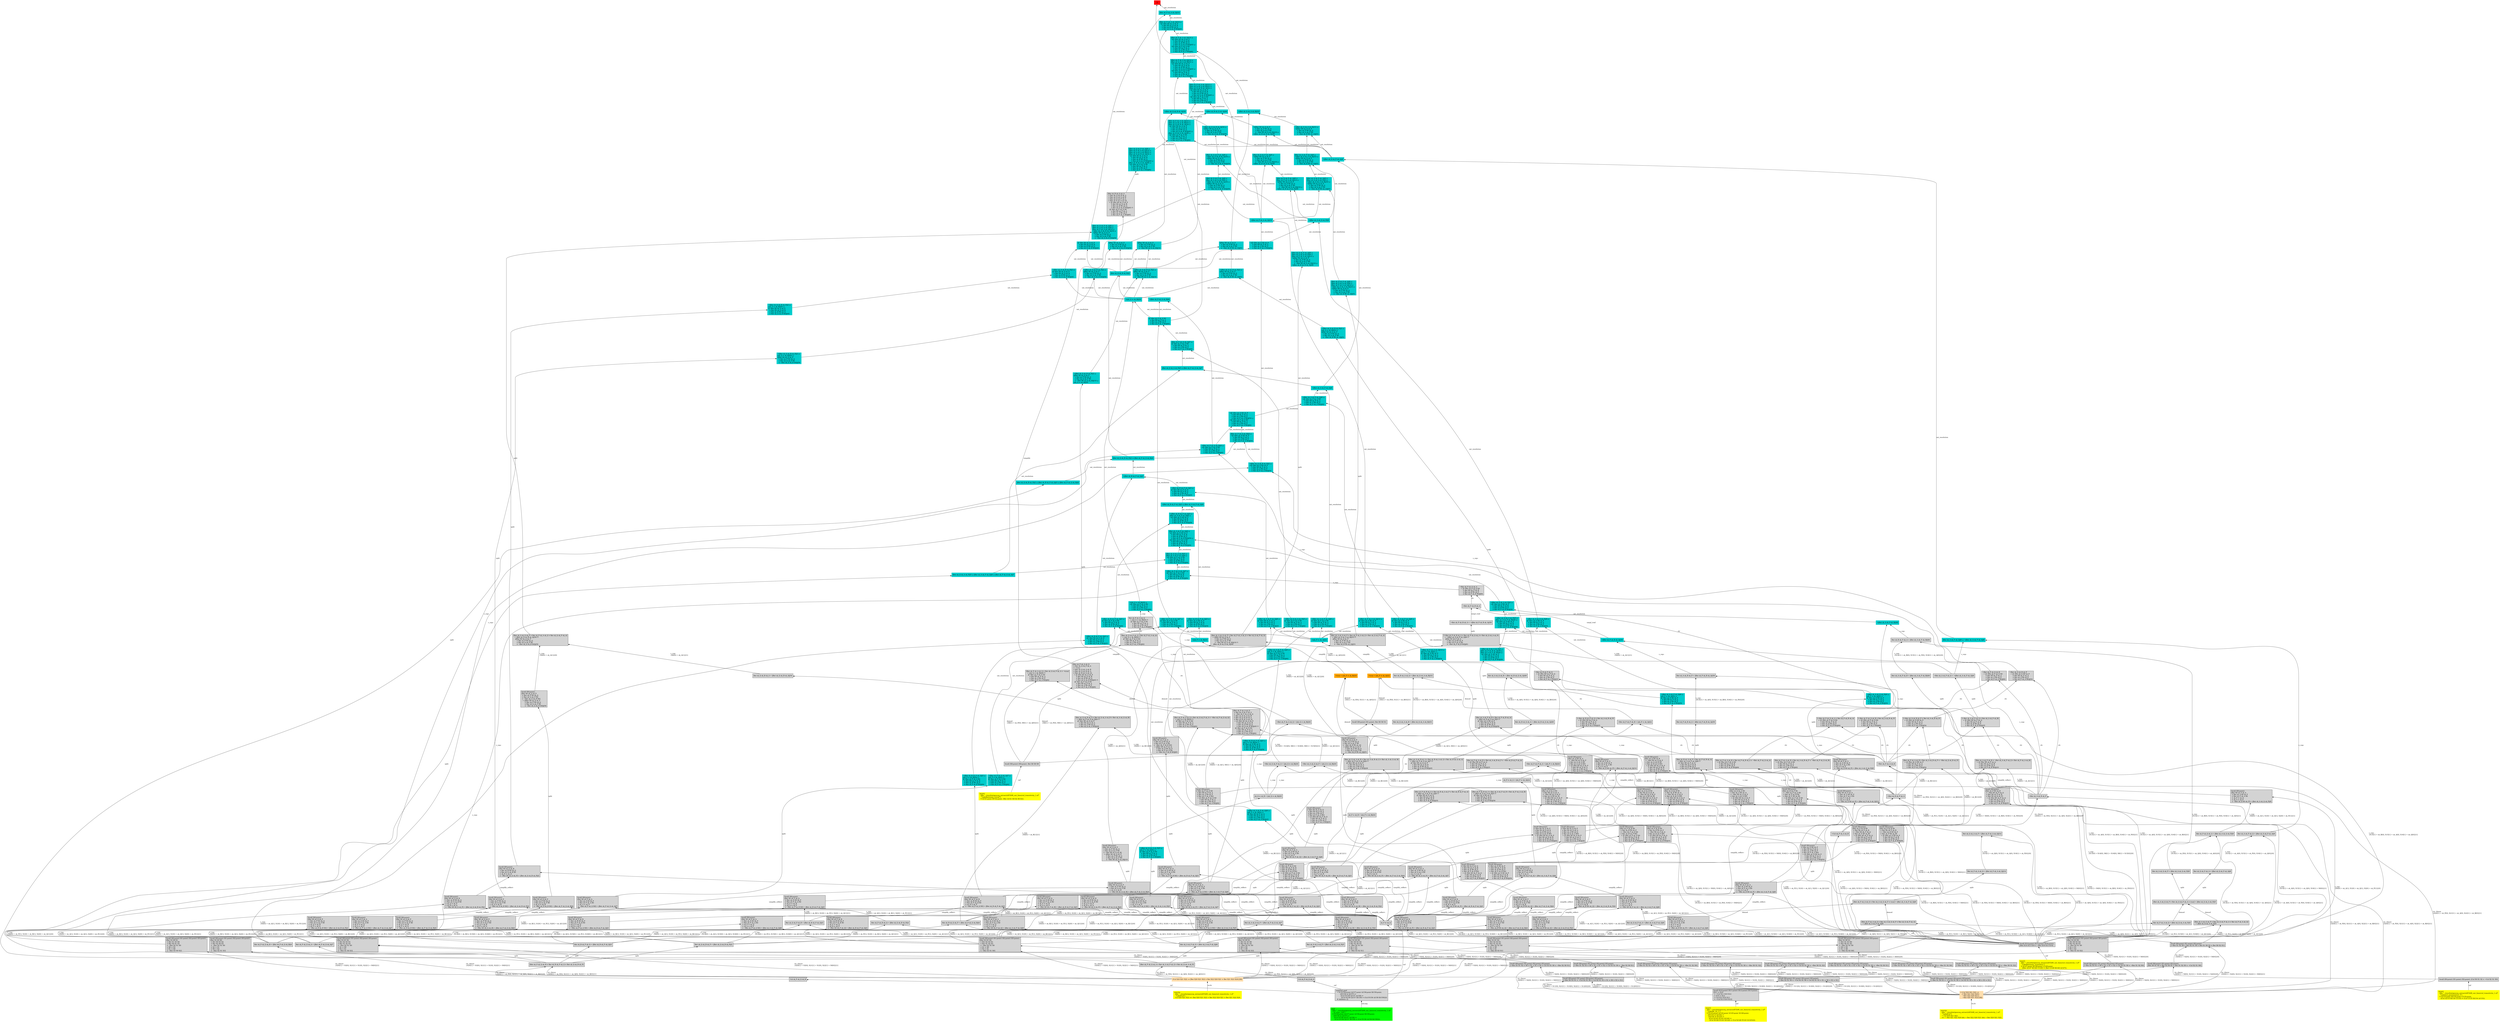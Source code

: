 digraph "unsat_graph" {
  vertex_0 [color=red, label="[]", shape=box, style=filled];
  vertex_0 -> vertex_1 [label="sat_resolution", dir="back"];
  vertex_1 [color=cyan3, shape=box, label="¬⟦Bet sk_P sk_A sk_Q⟧/14\l", style=filled];
  vertex_1 -> vertex_2 [label="sat_resolution", dir="back"];
  vertex_2 [color=cyan3, shape=box, label="¬⟦[¬Bet sk_Q X0 sk_P\l    ∨ Bet X0 sk_P sk_A\l    ∨ Bet sk_A X0 sk_P\l    ∨ Bet sk_P sk_A X0]⟧/54\l", style=filled];
  vertex_2 -> vertex_3 [label="sat_resolution", dir="back"];
  vertex_3 [color=cyan3, shape=box, label="⟦Bet sk_Q sk_B sk_P⟧/2\l", style=filled];
  vertex_3 -> vertex_4 [label="sat_resolution", dir="back"];
  vertex_4 [color=cyan3, shape=box, label="¬⟦Bet sk_P sk_Q sk_B⟧/4\l", style=filled];
  vertex_4 -> vertex_5 [label="sat_resolution", dir="back"];
  vertex_5 [color=cyan3, shape=box, label="⟦[¬Bet sk_P sk_Q X0\l  ∨ Bet X0 sk_P sk_A\l  ∨ Bet sk_A X0 sk_P\l  ∨ Bet sk_P sk_A X0]⟧/62\l", style=filled];
  vertex_5 -> vertex_6 [label="sat_resolution", dir="back"];
  vertex_6 [color=cyan3, shape=box, label="¬⟦Bet sk_P sk_Q sk_A⟧/7 ⊔ \l⟦[¬Bet sk_P sk_Q X0\l  ∨ Bet X0 sk_P sk_A\l  ∨ Bet sk_A X0 sk_P\l  ∨ Bet sk_P sk_A X0]⟧/62\l", style=filled];
  vertex_6 -> vertex_7 [label="sat_resolution", dir="back"];
  vertex_7 [color=cyan3, shape=box, label="¬⟦sk_P = sk_A⟧/22\l", style=filled];
  vertex_7 -> vertex_8 [label="simplify", dir="back"];
  vertex_8 [color=orange, shape=box, label="¬true ← ⟦sk_P = sk_A⟧/22\l", style=filled];
  vertex_8 -> vertex_9 [label="demod\l\{X0[1] → sk_P[0], X1[1] → sk_B[0]\}[1]\l", dir="back"];
  vertex_9 [shape=box, label="forall (X0:point) (X1:point). Bet X0 X0 X1\l", style=filled];
  vertex_9 -> vertex_10 [label="s_sup-\l\{X15[0] → X14[0], X8[1] → X16[0], X9[1] → X15[0]\}[0]\l", dir="back"];
  vertex_10 [shape=box, label="forall (X14:point) (X15:point) (X16:point).\l[Bet X14 X15 X16 ∨ ¬Bet X16 X15 X14]\l", style=filled];
  vertex_10 -> vertex_11 [label="cnf", dir="back"];
  vertex_11 [color=yellow, shape=box, label="assert\l  [file \"../resultat/geocoq_extract/zf/Ch06_out_lines/col_transitivity_1.zf\" \l   \"Labelbetween_symmetry\"]\l  ∀ A/147:point B/148:point C/149:point.\l    ((Bet A/147 B/148 C/149) ⇒ (Bet C/149 B/148 A/147)).\l", style=filled];
  vertex_9 -> vertex_12 [label="s_sup-\l\{X15[0] → X14[0], X8[1] → X16[0], X9[1] → X15[0]\}[1]\l", dir="back"];
  vertex_12 [shape=box, label="forall (X8:point) (X9:point). Bet X8 X9 X9\l", style=filled];
  vertex_12 -> vertex_13 [label="cnf", dir="back"];
  vertex_13 [color=yellow, shape=box, label="assert\l  [file \"../resultat/geocoq_extract/zf/Ch06_out_lines/col_transitivity_1.zf\" \l   \"Labelbetween_trivial\"]\l  ∀ A/141:point B/142:point. (Bet A/141 B/142 B/142).\l", style=filled];
  vertex_8 -> vertex_14 [label="demod", dir="back"];
  vertex_14 [shape=box, label="¬Bet sk_P sk_P sk_B ← ⟦sk_P = sk_A⟧/22\l", style=filled];
  vertex_14 -> vertex_15 [label="s_sup-\l", dir="back"];
  vertex_15 [shape=box, label="¬Bet sk_P sk_A sk_B\l", style=filled];
  vertex_15 -> vertex_16 [label="rw_clause\l\{X20[1] → sk_P[0], X21[1] → sk_A[0], X22[1] → sk_B[0]\}[1]\l", dir="back"];
  vertex_16 [color=navajowhite, shape=box, label="(¬Col X20 X21 X22 :=\l   [¬Bet X21 X22 X20∧\l    ¬Bet X22 X20 X21∧\l    ¬Bet X20 X21 X22] [B])\l", style=filled];
  vertex_16 -> vertex_17 [label="rw.lit", dir="back"];
  vertex_17 [color=yellow, shape=box, label="rewrite\l  [file \"../resultat/geocoq_extract/zf/Ch06_out_lines/col_transitivity_1.zf\" \l   \"LabelCol\"]\l  ¬ Col X20 X21 X22\l  =\> ¬ Bet X21 X22 X20 && ¬ Bet X22 X20 X21 && ¬ Bet X20 X21 X22.\l", style=filled];
  vertex_15 -> vertex_18 [label="rw_clause\l\{X20[1] → sk_P[0], X21[1] → sk_A[0], X22[1] → sk_B[0]\}[0]\l", dir="back"];
  vertex_18 [shape=box, label="¬Col sk_P sk_A sk_B\l", style=filled];
  vertex_18 -> vertex_19 [label="cnf", dir="back"];
  vertex_19 [shape=box, label="negated_goal\l  ¬ (∀ P/156:point Q/157:point A/158:point B/159:point.\l        ((P/156 ≠ Q/157) ⇒\l         ((Col P/156 Q/157 A/158) ⇒\l          ((Col P/156 Q/157 B/159) ⇒ (Col P/156 A/158 B/159)))))\l  # skolems: [].\l", style=filled];
  vertex_19 -> vertex_20 [label="cnf.neg", dir="back"];
  vertex_20 [color=green, shape=box, label="goal\l  [file \"../resultat/geocoq_extract/zf/Ch06_out_lines/col_transitivity_1.zf\" \l   \"zf_stmt_128\"]\l  ∀ P/156:point Q/157:point A/158:point B/159:point.\l    ((P/156 ≠ Q/157) ⇒\l     ((Col P/156 Q/157 A/158) ⇒\l      ((Col P/156 Q/157 B/159) ⇒ (Col P/156 A/158 B/159)))).\l", style=filled];
  vertex_14 -> vertex_21 [label="s_sup-\l", dir="back"];
  vertex_21 [shape=box, label="sk_P = sk_A ← ⟦sk_P = sk_A⟧/22\l", style=filled];
  vertex_21 -> vertex_22 [label="split", dir="back"];
  vertex_22 [shape=box, label="forall (X0:point).\l[Bet X0 sk_P sk_Q\l ∨ Bet sk_Q X0 sk_P\l ∨ Bet sk_P sk_Q X0\l ∨ sk_P = sk_A\l ∨ ¬Bet X0 sk_P sk_A] ← ⟦Bet sk_A sk_P sk_Q⟧/6\l", style=filled];
  vertex_22 -> vertex_23 [label="simplify_reflect-", dir="back"];
  vertex_23 [shape=box, label="sk_P ≠ sk_Q\l", style=filled];
  vertex_23 -> vertex_19 [label="cnf", dir="back"];
  vertex_22 -> vertex_24 [label="simplify_reflect-", dir="back"];
  vertex_24 [shape=box, label="forall (X0:point).\l[Bet X0 sk_P sk_Q\l ∨ Bet sk_Q X0 sk_P\l ∨ Bet sk_P sk_Q X0\l ∨ sk_P = sk_A\l ∨ sk_Q = sk_P\l ∨ ¬Bet X0 sk_P sk_A] ← ⟦Bet sk_A sk_P sk_Q⟧/6\l", style=filled];
  vertex_24 -> vertex_25 [label="s_sup-\l\{X0[0] → sk_A[1], X1[0] → sk_P[1], X2[0] → sk_Q[1]\}[0]\l", dir="back"];
  vertex_25 [shape=box, label="forall (X0:point) (X1:point) (X2:point) (X3:point).\l[Bet X3 X1 X2\l ∨ Bet X2 X3 X1\l ∨ Bet X1 X2 X3\l ∨ ¬Bet X2 X1 X0\l ∨ X1 = X0\l ∨ X2 = X1\l ∨ ¬Bet X3 X1 X0]\l", style=filled];
  vertex_25 -> vertex_26 [label="rw_clause\l\{X20[1] → X3[0], X21[1] → X1[0], X22[1] → X0[0]\}[1]\l", dir="back"];
  vertex_26 [color=navajowhite, shape=box, label="(Col X20 X21 X22 := [Bet X20 X21 X22 ∨ Bet X22 X20 X21 ∨ Bet X21 X22 X20] [B])\l", style=filled];
  vertex_26 -> vertex_27 [label="rw.lit", dir="back"];
  vertex_27 [color=yellow, shape=box, label="rewrite\l  [file \"../resultat/geocoq_extract/zf/Ch06_out_lines/col_transitivity_1.zf\" \l   \"LabelCol\"]\l  Col X20 X21 X22 =\> Bet X20 X21 X22 ∨ Bet X22 X20 X21 ∨ Bet X21 X22 X20.\l", style=filled];
  vertex_25 -> vertex_28 [label="rw_clause\l\{X20[1] → X3[0], X21[1] → X1[0], X22[1] → X0[0]\}[0]\l", dir="back"];
  vertex_28 [shape=box, label="forall (X0:point) (X1:point) (X2:point) (X3:point).\l[¬Bet X3 X1 X2 ∨ X0 = X1 ∨ X1 = X2 ∨ Col X3 X1 X0 ∨ ¬Bet X0 X1 X2]\l", style=filled];
  vertex_28 -> vertex_16 [label="rw_clause\l\{X20[1] → X2[0], X21[1] → X1[0], X22[1] → X0[0]\}[1]\l", dir="back"];
  vertex_28 -> vertex_29 [label="rw_clause\l\{X20[1] → X2[0], X21[1] → X1[0], X22[1] → X0[0]\}[0]\l", dir="back"];
  vertex_29 [shape=box, label="forall (X0:point) (X1:point) (X2:point) (X3:point).\l[¬Bet X3 X1 X0 ∨ ¬Col X2 X1 X0 ∨ Col X2 X1 X3 ∨ X1 = X0 ∨ X3 = X1]\l", style=filled];
  vertex_29 -> vertex_16 [label="rw_clause\l\{X20[1] → X11[0], X21[1] → X10[0], X22[1] → X12[0]\}[1]\l", dir="back"];
  vertex_29 -> vertex_30 [label="rw_clause\l\{X20[1] → X11[0], X21[1] → X10[0], X22[1] → X12[0]\}[0]\l", dir="back"];
  vertex_30 [shape=box, label="forall (X10:point) (X11:point) (X12:point) (X13:point).\l[X11 = X10\l ∨ ¬Col X11 X10 X12\l ∨ X10 = X12\l ∨ Col X13 X10 X11\l ∨ ¬Col X13 X10 X12]\l", style=filled];
  vertex_30 -> vertex_31 [label="cnf", dir="back"];
  vertex_31 [color=yellow, shape=box, label="assert\l  [file \"../resultat/geocoq_extract/zf/Ch06_out_lines/col_transitivity_1.zf\" \l   \"Labell6_16_1\"]\l  ∀ P/143:point Q/144:point S/145:point X/146:point.\l    ((P/143 ≠ Q/144) ⇒\l     ((S/145 ≠ P/143) ⇒\l      ((Col S/145 P/143 Q/144) ⇒\l       ((Col X/146 P/143 Q/144) ⇒ (Col X/146 P/143 S/145))))).\l", style=filled];
  vertex_24 -> vertex_32 [label="s_sup-\l\{X0[0] → sk_A[1], X1[0] → sk_P[1], X2[0] → sk_Q[1]\}[1]\l", dir="back"];
  vertex_32 [shape=box, label="Bet sk_Q sk_P sk_A ← ⟦Bet sk_A sk_P sk_Q⟧/6\l", style=filled];
  vertex_32 -> vertex_10 [label="s_sup-\l\{X14[0] → sk_Q[1], X15[0] → sk_P[1], X16[0] → sk_A[1]\}[0]\l", dir="back"];
  vertex_32 -> vertex_33 [label="s_sup-\l\{X14[0] → sk_Q[1], X15[0] → sk_P[1], X16[0] → sk_A[1]\}[1]\l", dir="back"];
  vertex_33 [shape=box, label="Bet sk_A sk_P sk_Q ← ⟦Bet sk_A sk_P sk_Q⟧/6\l", style=filled];
  vertex_33 -> vertex_34 [label="split", dir="back"];
  vertex_34 [shape=box, label="[Bet sk_P sk_Q sk_A ∨ Bet sk_A sk_P sk_Q ∨ Bet sk_Q sk_A sk_P]\l", style=filled];
  vertex_34 -> vertex_26 [label="rw_clause\l\{X20[1] → sk_P[0], X21[1] → sk_Q[0], X22[1] → sk_A[0]\}[1]\l", dir="back"];
  vertex_34 -> vertex_35 [label="rw_clause\l\{X20[1] → sk_P[0], X21[1] → sk_Q[0], X22[1] → sk_A[0]\}[0]\l", dir="back"];
  vertex_35 [shape=box, label="Col sk_P sk_Q sk_A\l", style=filled];
  vertex_35 -> vertex_19 [label="cnf", dir="back"];
  vertex_6 -> vertex_36 [label="sat_resolution", dir="back"];
  vertex_36 [color=cyan3, shape=box, label="¬⟦Bet sk_P sk_Q sk_A⟧/7 ⊔ \l⟦sk_P = sk_A⟧/22 ⊔ \l⟦[¬Bet sk_P sk_Q X0\l  ∨ Bet X0 sk_P sk_A\l  ∨ Bet sk_A X0 sk_P\l  ∨ Bet sk_P sk_A X0]⟧/62\l", style=filled];
  vertex_36 -> vertex_37 [label="split", dir="back"];
  vertex_37 [shape=box, label="forall (X0:point).\l[Bet X0 sk_P sk_A\l ∨ Bet sk_A X0 sk_P\l ∨ Bet sk_P sk_A X0\l ∨ sk_A = sk_P\l ∨ ¬Bet sk_P sk_Q X0] ← ⟦Bet sk_P sk_Q sk_A⟧/7\l", style=filled];
  vertex_37 -> vertex_23 [label="simplify_reflect-", dir="back"];
  vertex_37 -> vertex_38 [label="simplify_reflect-", dir="back"];
  vertex_38 [shape=box, label="forall (X0:point).\l[Bet X0 sk_P sk_A\l ∨ Bet sk_A X0 sk_P\l ∨ Bet sk_P sk_A X0\l ∨ sk_P = sk_Q\l ∨ sk_A = sk_P\l ∨ ¬Bet sk_P sk_Q X0] ← ⟦Bet sk_P sk_Q sk_A⟧/7\l", style=filled];
  vertex_38 -> vertex_39 [label="s_sup-\l\{X0[0] → sk_A[1], X1[0] → sk_Q[1], X2[0] → sk_P[1]\}[0]\l", dir="back"];
  vertex_39 [shape=box, label="forall (X0:point) (X1:point) (X2:point) (X3:point).\l[Bet X3 X2 X0\l ∨ Bet X0 X3 X2\l ∨ Bet X2 X0 X3\l ∨ ¬Bet X2 X1 X0\l ∨ X2 = X1\l ∨ X0 = X2\l ∨ ¬Bet X2 X1 X3]\l", style=filled];
  vertex_39 -> vertex_26 [label="rw_clause\l\{X20[1] → X3[0], X21[1] → X1[0], X22[1] → X0[0]\}[1]\l", dir="back"];
  vertex_39 -> vertex_40 [label="rw_clause\l\{X20[1] → X3[0], X21[1] → X1[0], X22[1] → X0[0]\}[0]\l", dir="back"];
  vertex_40 [shape=box, label="forall (X0:point) (X1:point) (X2:point) (X3:point).\l[¬Bet X1 X2 X3 ∨ X0 = X1 ∨ X1 = X2 ∨ Col X3 X1 X0 ∨ ¬Bet X1 X2 X0]\l", style=filled];
  vertex_40 -> vertex_16 [label="rw_clause\l\{X20[1] → X2[0], X21[1] → X1[0], X22[1] → X0[0]\}[1]\l", dir="back"];
  vertex_40 -> vertex_41 [label="rw_clause\l\{X20[1] → X2[0], X21[1] → X1[0], X22[1] → X0[0]\}[0]\l", dir="back"];
  vertex_41 [shape=box, label="forall (X0:point) (X1:point) (X2:point) (X3:point).\l[¬Bet X1 X0 X3 ∨ ¬Col X2 X1 X0 ∨ Col X2 X1 X3 ∨ X1 = X0 ∨ X3 = X1]\l", style=filled];
  vertex_41 -> vertex_16 [label="rw_clause\l\{X20[1] → X11[0], X21[1] → X10[0], X22[1] → X12[0]\}[1]\l", dir="back"];
  vertex_41 -> vertex_30 [label="rw_clause\l\{X20[1] → X11[0], X21[1] → X10[0], X22[1] → X12[0]\}[0]\l", dir="back"];
  vertex_38 -> vertex_42 [label="s_sup-\l\{X0[0] → sk_A[1], X1[0] → sk_Q[1], X2[0] → sk_P[1]\}[1]\l", dir="back"];
  vertex_42 [shape=box, label="Bet sk_P sk_Q sk_A ← ⟦Bet sk_P sk_Q sk_A⟧/7\l", style=filled];
  vertex_42 -> vertex_34 [label="split", dir="back"];
  vertex_5 -> vertex_43 [label="sat_resolution", dir="back"];
  vertex_43 [color=cyan3, shape=box, label="⟦Bet sk_P sk_Q sk_A⟧/7 ⊔ \l⟦[¬Bet sk_P sk_Q X0\l  ∨ Bet X0 sk_P sk_A\l  ∨ Bet sk_A X0 sk_P\l  ∨ Bet sk_P sk_A X0]⟧/62\l", style=filled];
  vertex_43 -> vertex_44 [label="sat_resolution", dir="back"];
  vertex_44 [color=cyan3, shape=box, label="¬⟦Bet sk_Q sk_A sk_P⟧/5 ⊔ \l⟦[¬Bet sk_P sk_Q X0\l  ∨ Bet X0 sk_P sk_A\l  ∨ Bet sk_A X0 sk_P\l  ∨ Bet sk_P sk_A X0]⟧/62\l", style=filled];
  vertex_44 -> vertex_7 [label="sat_resolution", dir="back"];
  vertex_44 -> vertex_45 [label="sat_resolution", dir="back"];
  vertex_45 [color=cyan3, shape=box, label="¬⟦Bet sk_Q sk_A sk_P⟧/5 ⊔ \l⟦sk_P = sk_A⟧/22 ⊔ \l⟦[¬Bet sk_P sk_Q X0\l  ∨ Bet X0 sk_P sk_A\l  ∨ Bet sk_A X0 sk_P\l  ∨ Bet sk_P sk_A X0]⟧/62\l", style=filled];
  vertex_45 -> vertex_46 [label="split", dir="back"];
  vertex_46 [shape=box, label="forall (X0:point).\l[Bet X0 sk_P sk_A\l ∨ Bet sk_A X0 sk_P\l ∨ Bet sk_P sk_A X0\l ∨ sk_A = sk_P\l ∨ ¬Bet sk_P sk_Q X0] ← ⟦Bet sk_Q sk_A sk_P⟧/5\l", style=filled];
  vertex_46 -> vertex_23 [label="simplify_reflect-", dir="back"];
  vertex_46 -> vertex_47 [label="simplify_reflect-", dir="back"];
  vertex_47 [shape=box, label="forall (X0:point).\l[Bet X0 sk_P sk_A\l ∨ Bet sk_A X0 sk_P\l ∨ Bet sk_P sk_A X0\l ∨ sk_P = sk_Q\l ∨ sk_A = sk_P\l ∨ ¬Bet sk_P sk_Q X0] ← ⟦Bet sk_Q sk_A sk_P⟧/5\l", style=filled];
  vertex_47 -> vertex_48 [label="s_sup-\l\{X0[0] → sk_P[1], X1[0] → sk_A[1], X2[0] → sk_Q[1]\}[0]\l", dir="back"];
  vertex_48 [shape=box, label="forall (X0:point) (X1:point) (X2:point) (X3:point).\l[Bet X3 X0 X1\l ∨ Bet X1 X3 X0\l ∨ Bet X0 X1 X3\l ∨ ¬Bet X2 X1 X0\l ∨ X0 = X2\l ∨ X1 = X0\l ∨ ¬Bet X0 X2 X3]\l", style=filled];
  vertex_48 -> vertex_26 [label="rw_clause\l\{X20[1] → X3[0], X21[1] → X1[0], X22[1] → X0[0]\}[1]\l", dir="back"];
  vertex_48 -> vertex_49 [label="rw_clause\l\{X20[1] → X3[0], X21[1] → X1[0], X22[1] → X0[0]\}[0]\l", dir="back"];
  vertex_49 [shape=box, label="forall (X0:point) (X1:point) (X2:point) (X3:point).\l[¬Bet X1 X2 X3 ∨ X0 = X1 ∨ X1 = X2 ∨ Col X3 X1 X0 ∨ ¬Bet X2 X0 X1]\l", style=filled];
  vertex_49 -> vertex_16 [label="rw_clause\l\{X20[1] → X2[0], X21[1] → X1[0], X22[1] → X0[0]\}[1]\l", dir="back"];
  vertex_49 -> vertex_50 [label="rw_clause\l\{X20[1] → X2[0], X21[1] → X1[0], X22[1] → X0[0]\}[0]\l", dir="back"];
  vertex_50 [shape=box, label="forall (X0:point) (X1:point) (X2:point) (X3:point).\l[¬Bet X0 X3 X1 ∨ ¬Col X2 X1 X0 ∨ Col X2 X1 X3 ∨ X1 = X0 ∨ X3 = X1]\l", style=filled];
  vertex_50 -> vertex_16 [label="rw_clause\l\{X20[1] → X11[0], X21[1] → X10[0], X22[1] → X12[0]\}[1]\l", dir="back"];
  vertex_50 -> vertex_30 [label="rw_clause\l\{X20[1] → X11[0], X21[1] → X10[0], X22[1] → X12[0]\}[0]\l", dir="back"];
  vertex_47 -> vertex_51 [label="s_sup-\l\{X0[0] → sk_P[1], X1[0] → sk_A[1], X2[0] → sk_Q[1]\}[1]\l", dir="back"];
  vertex_51 [shape=box, label="Bet sk_Q sk_A sk_P ← ⟦Bet sk_Q sk_A sk_P⟧/5\l", style=filled];
  vertex_51 -> vertex_34 [label="split", dir="back"];
  vertex_43 -> vertex_52 [label="sat_resolution", dir="back"];
  vertex_52 [color=cyan3, shape=box, label="⟦Bet sk_Q sk_A sk_P⟧/5 ⊔ ⟦Bet sk_P sk_Q sk_A⟧/7\l", style=filled];
  vertex_52 -> vertex_53 [label="sat_resolution", dir="back"];
  vertex_53 [color=cyan3, shape=box, label="¬⟦Bet sk_A sk_P sk_Q⟧/6\l", style=filled];
  vertex_53 -> vertex_54 [label="sat_resolution", dir="back"];
  vertex_54 [color=cyan3, shape=box, label="¬⟦Bet sk_A sk_P sk_Q⟧/6 ⊔ \l⟦[¬Bet sk_P sk_Q X0\l  ∨ Bet X0 sk_P sk_A\l  ∨ Bet sk_A X0 sk_P\l  ∨ Bet sk_P sk_A X0]⟧/62\l", style=filled];
  vertex_54 -> vertex_7 [label="sat_resolution", dir="back"];
  vertex_54 -> vertex_55 [label="sat_resolution", dir="back"];
  vertex_55 [color=cyan3, shape=box, label="¬⟦Bet sk_A sk_P sk_Q⟧/6 ⊔ \l⟦sk_P = sk_A⟧/22 ⊔ \l⟦[¬Bet sk_P sk_Q X0\l  ∨ Bet X0 sk_P sk_A\l  ∨ Bet sk_A X0 sk_P\l  ∨ Bet sk_P sk_A X0]⟧/62\l", style=filled];
  vertex_55 -> vertex_56 [label="split", dir="back"];
  vertex_56 [shape=box, label="forall (X0:point).\l[Bet X0 sk_P sk_A\l ∨ Bet sk_A X0 sk_P\l ∨ Bet sk_P sk_A X0\l ∨ sk_A = sk_P\l ∨ ¬Bet sk_P sk_Q X0] ← ⟦Bet sk_A sk_P sk_Q⟧/6\l", style=filled];
  vertex_56 -> vertex_23 [label="simplify_reflect-", dir="back"];
  vertex_56 -> vertex_57 [label="simplify_reflect-", dir="back"];
  vertex_57 [shape=box, label="forall (X0:point).\l[Bet X0 sk_P sk_A\l ∨ Bet sk_A X0 sk_P\l ∨ Bet sk_P sk_A X0\l ∨ sk_P = sk_Q\l ∨ sk_A = sk_P\l ∨ ¬Bet sk_P sk_Q X0] ← ⟦Bet sk_A sk_P sk_Q⟧/6\l", style=filled];
  vertex_57 -> vertex_58 [label="s_sup-\l\{X0[0] → sk_Q[1], X1[0] → sk_P[1], X2[0] → sk_A[1]\}[0]\l", dir="back"];
  vertex_58 [shape=box, label="forall (X0:point) (X1:point) (X2:point) (X3:point).\l[Bet X3 X1 X2\l ∨ Bet X2 X3 X1\l ∨ Bet X1 X2 X3\l ∨ ¬Bet X2 X1 X0\l ∨ X1 = X0\l ∨ X2 = X1\l ∨ ¬Bet X1 X0 X3]\l", style=filled];
  vertex_58 -> vertex_26 [label="rw_clause\l\{X20[1] → X3[0], X21[1] → X1[0], X22[1] → X0[0]\}[1]\l", dir="back"];
  vertex_58 -> vertex_59 [label="rw_clause\l\{X20[1] → X3[0], X21[1] → X1[0], X22[1] → X0[0]\}[0]\l", dir="back"];
  vertex_59 [shape=box, label="forall (X0:point) (X1:point) (X2:point) (X3:point).\l[¬Bet X1 X2 X3 ∨ X0 = X1 ∨ X1 = X2 ∨ Col X3 X1 X0 ∨ ¬Bet X0 X1 X2]\l", style=filled];
  vertex_59 -> vertex_16 [label="rw_clause\l\{X20[1] → X2[0], X21[1] → X1[0], X22[1] → X0[0]\}[1]\l", dir="back"];
  vertex_59 -> vertex_29 [label="rw_clause\l\{X20[1] → X2[0], X21[1] → X1[0], X22[1] → X0[0]\}[0]\l", dir="back"];
  vertex_57 -> vertex_33 [label="s_sup-\l\{X0[0] → sk_Q[1], X1[0] → sk_P[1], X2[0] → sk_A[1]\}[1]\l", dir="back"];
  vertex_53 -> vertex_60 [label="sat_resolution", dir="back"];
  vertex_60 [color=cyan3, shape=box, label="¬⟦Bet sk_A sk_P sk_Q⟧/6 ⊔ \l¬⟦[¬Bet sk_P sk_Q X0\l    ∨ Bet X0 sk_P sk_A\l    ∨ Bet sk_A X0 sk_P\l    ∨ Bet sk_P sk_A X0]⟧/62\l", style=filled];
  vertex_60 -> vertex_61 [label="sat_resolution", dir="back"];
  vertex_61 [color=cyan3, shape=box, label="¬⟦Bet sk_A sk_P sk_Q⟧/6 ⊔ \l⟦[¬Bet sk_Q X0 sk_P\l  ∨ Bet X0 sk_P sk_A\l  ∨ Bet sk_A X0 sk_P\l  ∨ Bet sk_P sk_A X0]⟧/54\l", style=filled];
  vertex_61 -> vertex_7 [label="sat_resolution", dir="back"];
  vertex_61 -> vertex_62 [label="sat_resolution", dir="back"];
  vertex_62 [color=cyan3, shape=box, label="¬⟦Bet sk_A sk_P sk_Q⟧/6 ⊔ \l⟦sk_P = sk_A⟧/22 ⊔ \l⟦[¬Bet sk_Q X0 sk_P\l  ∨ Bet X0 sk_P sk_A\l  ∨ Bet sk_A X0 sk_P\l  ∨ Bet sk_P sk_A X0]⟧/54\l", style=filled];
  vertex_62 -> vertex_63 [label="split", dir="back"];
  vertex_63 [shape=box, label="forall (X0:point).\l[Bet X0 sk_P sk_A\l ∨ Bet sk_A X0 sk_P\l ∨ Bet sk_P sk_A X0\l ∨ sk_A = sk_P\l ∨ ¬Bet sk_Q X0 sk_P] ← ⟦Bet sk_A sk_P sk_Q⟧/6\l", style=filled];
  vertex_63 -> vertex_23 [label="simplify_reflect-", dir="back"];
  vertex_63 -> vertex_64 [label="simplify_reflect-", dir="back"];
  vertex_64 [shape=box, label="forall (X0:point).\l[Bet X0 sk_P sk_A\l ∨ Bet sk_A X0 sk_P\l ∨ Bet sk_P sk_A X0\l ∨ sk_P = sk_Q\l ∨ sk_A = sk_P\l ∨ ¬Bet sk_Q X0 sk_P] ← ⟦Bet sk_A sk_P sk_Q⟧/6\l", style=filled];
  vertex_64 -> vertex_65 [label="s_sup-\l\{X0[0] → sk_Q[1], X1[0] → sk_P[1], X2[0] → sk_A[1]\}[0]\l", dir="back"];
  vertex_65 [shape=box, label="forall (X0:point) (X1:point) (X2:point) (X3:point).\l[Bet X3 X1 X2\l ∨ Bet X2 X3 X1\l ∨ Bet X1 X2 X3\l ∨ ¬Bet X2 X1 X0\l ∨ X1 = X0\l ∨ X2 = X1\l ∨ ¬Bet X0 X3 X1]\l", style=filled];
  vertex_65 -> vertex_26 [label="rw_clause\l\{X20[1] → X3[0], X21[1] → X1[0], X22[1] → X0[0]\}[1]\l", dir="back"];
  vertex_65 -> vertex_66 [label="rw_clause\l\{X20[1] → X3[0], X21[1] → X1[0], X22[1] → X0[0]\}[0]\l", dir="back"];
  vertex_66 [shape=box, label="forall (X0:point) (X1:point) (X2:point) (X3:point).\l[¬Bet X2 X3 X1 ∨ X0 = X1 ∨ X1 = X2 ∨ Col X3 X1 X0 ∨ ¬Bet X0 X1 X2]\l", style=filled];
  vertex_66 -> vertex_16 [label="rw_clause\l\{X20[1] → X2[0], X21[1] → X1[0], X22[1] → X0[0]\}[1]\l", dir="back"];
  vertex_66 -> vertex_29 [label="rw_clause\l\{X20[1] → X2[0], X21[1] → X1[0], X22[1] → X0[0]\}[0]\l", dir="back"];
  vertex_64 -> vertex_33 [label="s_sup-\l\{X0[0] → sk_Q[1], X1[0] → sk_P[1], X2[0] → sk_A[1]\}[1]\l", dir="back"];
  vertex_60 -> vertex_67 [label="sat_resolution", dir="back"];
  vertex_67 [color=cyan3, shape=box, label="¬⟦[¬Bet sk_Q X0 sk_P\l    ∨ Bet X0 sk_P sk_A\l    ∨ Bet sk_A X0 sk_P\l    ∨ Bet sk_P sk_A X0]⟧/54 ⊔ \l¬⟦[¬Bet sk_P sk_Q X0\l    ∨ Bet X0 sk_P sk_A\l    ∨ Bet sk_A X0 sk_P\l    ∨ Bet sk_P sk_A X0]⟧/62\l", style=filled];
  vertex_67 -> vertex_68 [label="sat_resolution", dir="back"];
  vertex_68 [color=cyan3, shape=box, label="¬⟦Bet sk_P sk_Q sk_B⟧/4 ⊔ \l¬⟦[¬Bet sk_P sk_Q X0\l    ∨ Bet X0 sk_P sk_A\l    ∨ Bet sk_A X0 sk_P\l    ∨ Bet sk_P sk_A X0]⟧/62\l", style=filled];
  vertex_68 -> vertex_69 [label="s_sup-\l", dir="back"];
  vertex_69 [shape=box, label="¬Bet sk_P sk_Q sk_B\l  ← ⟦[¬Bet sk_P sk_Q X0\l      ∨ Bet X0 sk_P sk_A\l      ∨ Bet sk_A X0 sk_P\l      ∨ Bet sk_P sk_A X0]⟧/62\l", style=filled];
  vertex_69 -> vertex_70 [label="clc", dir="back"];
  vertex_70 [shape=box, label="¬Bet sk_A sk_B sk_P\l", style=filled];
  vertex_70 -> vertex_16 [label="rw_clause\l\{X20[1] → sk_P[0], X21[1] → sk_A[0], X22[1] → sk_B[0]\}[1]\l", dir="back"];
  vertex_70 -> vertex_18 [label="rw_clause\l\{X20[1] → sk_P[0], X21[1] → sk_A[0], X22[1] → sk_B[0]\}[0]\l", dir="back"];
  vertex_69 -> vertex_71 [label="clc", dir="back"];
  vertex_71 [shape=box, label="[¬Bet sk_P sk_Q sk_B ∨ Bet sk_A sk_B sk_P]\l  ← ⟦[¬Bet sk_P sk_Q X0\l      ∨ Bet X0 sk_P sk_A\l      ∨ Bet sk_A X0 sk_P\l      ∨ Bet sk_P sk_A X0]⟧/62\l", style=filled];
  vertex_71 -> vertex_15 [label="clc", dir="back"];
  vertex_71 -> vertex_72 [label="clc", dir="back"];
  vertex_72 [shape=box, label="[Bet sk_P sk_A sk_B ∨ Bet sk_A sk_B sk_P ∨ ¬Bet sk_P sk_Q sk_B]\l  ← ⟦[¬Bet sk_P sk_Q X0\l      ∨ Bet X0 sk_P sk_A\l      ∨ Bet sk_A X0 sk_P\l      ∨ Bet sk_P sk_A X0]⟧/62\l", style=filled];
  vertex_72 -> vertex_73 [label="s_sup-\l\{X0[0] → sk_B[1]\}[1]\l", dir="back"];
  vertex_73 [shape=box, label="¬Bet sk_B sk_P sk_A\l", style=filled];
  vertex_73 -> vertex_16 [label="rw_clause\l\{X20[1] → sk_P[0], X21[1] → sk_A[0], X22[1] → sk_B[0]\}[1]\l", dir="back"];
  vertex_73 -> vertex_18 [label="rw_clause\l\{X20[1] → sk_P[0], X21[1] → sk_A[0], X22[1] → sk_B[0]\}[0]\l", dir="back"];
  vertex_72 -> vertex_74 [label="s_sup-\l\{X0[0] → sk_B[1]\}[0]\l", dir="back"];
  vertex_74 [shape=box, label="forall (X0:point).\l[¬Bet sk_P sk_Q X0\l ∨ Bet X0 sk_P sk_A\l ∨ Bet sk_A X0 sk_P\l ∨ Bet sk_P sk_A X0]\l  ← ⟦[¬Bet sk_P sk_Q X0\l      ∨ Bet X0 sk_P sk_A\l      ∨ Bet sk_A X0 sk_P\l      ∨ Bet sk_P sk_A X0]⟧/62\l", style=filled];
  vertex_74 -> vertex_56 [label="split", dir="back"];
  vertex_68 -> vertex_75 [label="s_sup-\l", dir="back"];
  vertex_75 [shape=box, label="Bet sk_P sk_Q sk_B ← ⟦Bet sk_P sk_Q sk_B⟧/4\l", style=filled];
  vertex_75 -> vertex_76 [label="split", dir="back"];
  vertex_76 [shape=box, label="[Bet sk_P sk_Q sk_B ∨ Bet sk_B sk_P sk_Q ∨ Bet sk_Q sk_B sk_P]\l", style=filled];
  vertex_76 -> vertex_26 [label="rw_clause\l\{X20[1] → sk_P[0], X21[1] → sk_Q[0], X22[1] → sk_B[0]\}[1]\l", dir="back"];
  vertex_76 -> vertex_77 [label="rw_clause\l\{X20[1] → sk_P[0], X21[1] → sk_Q[0], X22[1] → sk_B[0]\}[0]\l", dir="back"];
  vertex_77 [shape=box, label="Col sk_P sk_Q sk_B\l", style=filled];
  vertex_77 -> vertex_19 [label="cnf", dir="back"];
  vertex_67 -> vertex_78 [label="sat_resolution", dir="back"];
  vertex_78 [color=cyan3, shape=box, label="⟦Bet sk_P sk_Q sk_B⟧/4 ⊔ \l¬⟦[¬Bet sk_Q X0 sk_P\l    ∨ Bet X0 sk_P sk_A\l    ∨ Bet sk_A X0 sk_P\l    ∨ Bet sk_P sk_A X0]⟧/54\l", style=filled];
  vertex_78 -> vertex_79 [label="sat_resolution", dir="back"];
  vertex_79 [color=cyan3, shape=box, label="¬⟦Bet sk_Q sk_B sk_P⟧/2 ⊔ \l¬⟦[¬Bet sk_Q X0 sk_P\l    ∨ Bet X0 sk_P sk_A\l    ∨ Bet sk_A X0 sk_P\l    ∨ Bet sk_P sk_A X0]⟧/54\l", style=filled];
  vertex_79 -> vertex_80 [label="s_sup-\l", dir="back"];
  vertex_80 [shape=box, label="¬Bet sk_Q sk_B sk_P\l  ← ⟦[¬Bet sk_Q X0 sk_P\l      ∨ Bet X0 sk_P sk_A\l      ∨ Bet sk_A X0 sk_P\l      ∨ Bet sk_P sk_A X0]⟧/54\l", style=filled];
  vertex_80 -> vertex_70 [label="clc", dir="back"];
  vertex_80 -> vertex_81 [label="clc", dir="back"];
  vertex_81 [shape=box, label="[¬Bet sk_Q sk_B sk_P ∨ Bet sk_A sk_B sk_P]\l  ← ⟦[¬Bet sk_Q X0 sk_P\l      ∨ Bet X0 sk_P sk_A\l      ∨ Bet sk_A X0 sk_P\l      ∨ Bet sk_P sk_A X0]⟧/54\l", style=filled];
  vertex_81 -> vertex_15 [label="clc", dir="back"];
  vertex_81 -> vertex_82 [label="clc", dir="back"];
  vertex_82 [shape=box, label="[Bet sk_P sk_A sk_B ∨ Bet sk_A sk_B sk_P ∨ ¬Bet sk_Q sk_B sk_P]\l  ← ⟦[¬Bet sk_Q X0 sk_P\l      ∨ Bet X0 sk_P sk_A\l      ∨ Bet sk_A X0 sk_P\l      ∨ Bet sk_P sk_A X0]⟧/54\l", style=filled];
  vertex_82 -> vertex_73 [label="s_sup-\l\{X0[0] → sk_B[1]\}[1]\l", dir="back"];
  vertex_82 -> vertex_83 [label="s_sup-\l\{X0[0] → sk_B[1]\}[0]\l", dir="back"];
  vertex_83 [shape=box, label="forall (X0:point).\l[¬Bet sk_Q X0 sk_P\l ∨ Bet X0 sk_P sk_A\l ∨ Bet sk_A X0 sk_P\l ∨ Bet sk_P sk_A X0]\l  ← ⟦[¬Bet sk_Q X0 sk_P\l      ∨ Bet X0 sk_P sk_A\l      ∨ Bet sk_A X0 sk_P\l      ∨ Bet sk_P sk_A X0]⟧/54\l", style=filled];
  vertex_83 -> vertex_63 [label="split", dir="back"];
  vertex_79 -> vertex_84 [label="s_sup-\l", dir="back"];
  vertex_84 [shape=box, label="Bet sk_Q sk_B sk_P ← ⟦Bet sk_Q sk_B sk_P⟧/2\l", style=filled];
  vertex_84 -> vertex_76 [label="split", dir="back"];
  vertex_78 -> vertex_85 [label="sat_resolution", dir="back"];
  vertex_85 [color=cyan3, shape=box, label="⟦Bet sk_Q sk_B sk_P⟧/2 ⊔ ⟦Bet sk_P sk_Q sk_B⟧/4\l", style=filled];
  vertex_85 -> vertex_86 [label="sat_resolution", dir="back"];
  vertex_86 [color=cyan3, shape=box, label="¬⟦Bet sk_B sk_P sk_Q⟧/3\l", style=filled];
  vertex_86 -> vertex_87 [label="sat_resolution", dir="back"];
  vertex_87 [color=cyan3, shape=box, label="¬⟦Bet sk_B sk_P sk_Q⟧/3 ⊔ \l¬⟦[¬Bet X0 sk_P sk_Q\l    ∨ Bet X0 sk_P sk_A\l    ∨ Bet sk_A X0 sk_P\l    ∨ Bet sk_P sk_A X0]⟧/25\l", style=filled];
  vertex_87 -> vertex_88 [label="s_sup-\l", dir="back"];
  vertex_88 [shape=box, label="¬Bet sk_B sk_P sk_Q\l  ← ⟦[¬Bet X0 sk_P sk_Q\l      ∨ Bet X0 sk_P sk_A\l      ∨ Bet sk_A X0 sk_P\l      ∨ Bet sk_P sk_A X0]⟧/25\l", style=filled];
  vertex_88 -> vertex_70 [label="clc", dir="back"];
  vertex_88 -> vertex_89 [label="clc", dir="back"];
  vertex_89 [shape=box, label="[¬Bet sk_B sk_P sk_Q ∨ Bet sk_A sk_B sk_P]\l  ← ⟦[¬Bet X0 sk_P sk_Q\l      ∨ Bet X0 sk_P sk_A\l      ∨ Bet sk_A X0 sk_P\l      ∨ Bet sk_P sk_A X0]⟧/25\l", style=filled];
  vertex_89 -> vertex_15 [label="clc", dir="back"];
  vertex_89 -> vertex_90 [label="clc", dir="back"];
  vertex_90 [shape=box, label="[Bet sk_P sk_A sk_B ∨ Bet sk_A sk_B sk_P ∨ ¬Bet sk_B sk_P sk_Q]\l  ← ⟦[¬Bet X0 sk_P sk_Q\l      ∨ Bet X0 sk_P sk_A\l      ∨ Bet sk_A X0 sk_P\l      ∨ Bet sk_P sk_A X0]⟧/25\l", style=filled];
  vertex_90 -> vertex_73 [label="s_sup-\l\{X0[0] → sk_B[1]\}[1]\l", dir="back"];
  vertex_90 -> vertex_91 [label="s_sup-\l\{X0[0] → sk_B[1]\}[0]\l", dir="back"];
  vertex_91 [shape=box, label="forall (X0:point).\l[¬Bet X0 sk_P sk_Q\l ∨ Bet X0 sk_P sk_A\l ∨ Bet sk_A X0 sk_P\l ∨ Bet sk_P sk_A X0]\l  ← ⟦[¬Bet X0 sk_P sk_Q\l      ∨ Bet X0 sk_P sk_A\l      ∨ Bet sk_A X0 sk_P\l      ∨ Bet sk_P sk_A X0]⟧/25\l", style=filled];
  vertex_91 -> vertex_92 [label="split", dir="back"];
  vertex_92 [shape=box, label="forall (X0:point).\l[Bet X0 sk_P sk_A\l ∨ Bet sk_A X0 sk_P\l ∨ Bet sk_P sk_A X0\l ∨ sk_A = sk_P\l ∨ ¬Bet X0 sk_P sk_Q] ← ⟦Bet sk_A sk_P sk_Q⟧/6\l", style=filled];
  vertex_92 -> vertex_23 [label="simplify_reflect-", dir="back"];
  vertex_92 -> vertex_93 [label="simplify_reflect-", dir="back"];
  vertex_93 [shape=box, label="forall (X0:point).\l[Bet X0 sk_P sk_A\l ∨ Bet sk_A X0 sk_P\l ∨ Bet sk_P sk_A X0\l ∨ sk_P = sk_Q\l ∨ sk_A = sk_P\l ∨ ¬Bet X0 sk_P sk_Q] ← ⟦Bet sk_A sk_P sk_Q⟧/6\l", style=filled];
  vertex_93 -> vertex_25 [label="s_sup-\l\{X0[0] → sk_Q[1], X1[0] → sk_P[1], X2[0] → sk_A[1]\}[0]\l", dir="back"];
  vertex_93 -> vertex_33 [label="s_sup-\l\{X0[0] → sk_Q[1], X1[0] → sk_P[1], X2[0] → sk_A[1]\}[1]\l", dir="back"];
  vertex_87 -> vertex_94 [label="s_sup-\l", dir="back"];
  vertex_94 [shape=box, label="Bet sk_B sk_P sk_Q ← ⟦Bet sk_B sk_P sk_Q⟧/3\l", style=filled];
  vertex_94 -> vertex_76 [label="split", dir="back"];
  vertex_86 -> vertex_95 [label="sat_resolution", dir="back"];
  vertex_95 [color=cyan3, shape=box, label="¬⟦Bet sk_B sk_P sk_Q⟧/3 ⊔ \l⟦[¬Bet X0 sk_P sk_Q\l  ∨ Bet X0 sk_P sk_A\l  ∨ Bet sk_A X0 sk_P\l  ∨ Bet sk_P sk_A X0]⟧/25\l", style=filled];
  vertex_95 -> vertex_96 [label="sat_resolution", dir="back"];
  vertex_96 [color=cyan3, shape=box, label="¬⟦Bet sk_B sk_P sk_Q⟧/3 ⊔ ⟦Bet sk_A sk_P sk_Q⟧/6\l", style=filled];
  vertex_96 -> vertex_97 [label="sat_resolution", dir="back"];
  vertex_97 [color=cyan3, shape=box, label="¬⟦Bet sk_B sk_P sk_Q⟧/3 ⊔ \l⟦[¬Bet sk_Q X0 sk_P\l  ∨ Bet X0 sk_P sk_B\l  ∨ Bet sk_B X0 sk_P\l  ∨ Bet sk_P sk_B X0]⟧/56\l", style=filled];
  vertex_97 -> vertex_98 [label="sat_resolution", dir="back"];
  vertex_98 [color=cyan3, shape=box, label="¬⟦sk_P = sk_B⟧/24\l", style=filled];
  vertex_98 -> vertex_99 [label="simplify", dir="back"];
  vertex_99 [color=orange, shape=box, label="¬true ← ⟦sk_P = sk_B⟧/24\l", style=filled];
  vertex_99 -> vertex_9 [label="demod\l\{X0[1] → sk_P[0], X1[1] → sk_A[0]\}[1]\l", dir="back"];
  vertex_99 -> vertex_100 [label="demod", dir="back"];
  vertex_100 [shape=box, label="¬Bet sk_P sk_P sk_A ← ⟦sk_P = sk_B⟧/24\l", style=filled];
  vertex_100 -> vertex_73 [label="s_sup-\l", dir="back"];
  vertex_100 -> vertex_101 [label="s_sup-\l", dir="back"];
  vertex_101 [shape=box, label="sk_P = sk_B ← ⟦sk_P = sk_B⟧/24\l", style=filled];
  vertex_101 -> vertex_102 [label="split", dir="back"];
  vertex_102 [shape=box, label="forall (X0:point).\l[Bet X0 sk_P sk_Q\l ∨ Bet sk_Q X0 sk_P\l ∨ Bet sk_P sk_Q X0\l ∨ sk_P = sk_B\l ∨ ¬Bet X0 sk_P sk_B] ← ⟦Bet sk_B sk_P sk_Q⟧/3\l", style=filled];
  vertex_102 -> vertex_23 [label="simplify_reflect-", dir="back"];
  vertex_102 -> vertex_103 [label="simplify_reflect-", dir="back"];
  vertex_103 [shape=box, label="forall (X0:point).\l[Bet X0 sk_P sk_Q\l ∨ Bet sk_Q X0 sk_P\l ∨ Bet sk_P sk_Q X0\l ∨ sk_P = sk_B\l ∨ sk_Q = sk_P\l ∨ ¬Bet X0 sk_P sk_B] ← ⟦Bet sk_B sk_P sk_Q⟧/3\l", style=filled];
  vertex_103 -> vertex_25 [label="s_sup-\l\{X0[0] → sk_B[1], X1[0] → sk_P[1], X2[0] → sk_Q[1]\}[0]\l", dir="back"];
  vertex_103 -> vertex_104 [label="s_sup-\l\{X0[0] → sk_B[1], X1[0] → sk_P[1], X2[0] → sk_Q[1]\}[1]\l", dir="back"];
  vertex_104 [shape=box, label="Bet sk_Q sk_P sk_B ← ⟦Bet sk_B sk_P sk_Q⟧/3\l", style=filled];
  vertex_104 -> vertex_10 [label="s_sup-\l\{X14[0] → sk_Q[1], X15[0] → sk_P[1], X16[0] → sk_B[1]\}[0]\l", dir="back"];
  vertex_104 -> vertex_94 [label="s_sup-\l\{X14[0] → sk_Q[1], X15[0] → sk_P[1], X16[0] → sk_B[1]\}[1]\l", dir="back"];
  vertex_97 -> vertex_105 [label="sat_resolution", dir="back"];
  vertex_105 [color=cyan3, shape=box, label="¬⟦Bet sk_B sk_P sk_Q⟧/3 ⊔ \l⟦sk_P = sk_B⟧/24 ⊔ \l⟦[¬Bet sk_Q X0 sk_P\l  ∨ Bet X0 sk_P sk_B\l  ∨ Bet sk_B X0 sk_P\l  ∨ Bet sk_P sk_B X0]⟧/56\l", style=filled];
  vertex_105 -> vertex_106 [label="split", dir="back"];
  vertex_106 [shape=box, label="forall (X0:point).\l[Bet X0 sk_P sk_B\l ∨ Bet sk_B X0 sk_P\l ∨ Bet sk_P sk_B X0\l ∨ sk_B = sk_P\l ∨ ¬Bet sk_Q X0 sk_P] ← ⟦Bet sk_B sk_P sk_Q⟧/3\l", style=filled];
  vertex_106 -> vertex_23 [label="simplify_reflect-", dir="back"];
  vertex_106 -> vertex_107 [label="simplify_reflect-", dir="back"];
  vertex_107 [shape=box, label="forall (X0:point).\l[Bet X0 sk_P sk_B\l ∨ Bet sk_B X0 sk_P\l ∨ Bet sk_P sk_B X0\l ∨ sk_P = sk_Q\l ∨ sk_B = sk_P\l ∨ ¬Bet sk_Q X0 sk_P] ← ⟦Bet sk_B sk_P sk_Q⟧/3\l", style=filled];
  vertex_107 -> vertex_65 [label="s_sup-\l\{X0[0] → sk_Q[1], X1[0] → sk_P[1], X2[0] → sk_B[1]\}[0]\l", dir="back"];
  vertex_107 -> vertex_94 [label="s_sup-\l\{X0[0] → sk_Q[1], X1[0] → sk_P[1], X2[0] → sk_B[1]\}[1]\l", dir="back"];
  vertex_96 -> vertex_108 [label="sat_resolution", dir="back"];
  vertex_108 [color=cyan3, shape=box, label="¬⟦Bet sk_B sk_P sk_Q⟧/3 ⊔ \l⟦Bet sk_A sk_P sk_Q⟧/6 ⊔ \l¬⟦[¬Bet sk_Q X0 sk_P\l    ∨ Bet X0 sk_P sk_B\l    ∨ Bet sk_B X0 sk_P\l    ∨ Bet sk_P sk_B X0]⟧/56\l", style=filled];
  vertex_108 -> vertex_109 [label="sat_resolution", dir="back"];
  vertex_109 [color=cyan3, shape=box, label="¬⟦Bet sk_B sk_P sk_Q⟧/3 ⊔ \l⟦[¬Bet sk_P sk_Q X0\l  ∨ Bet X0 sk_P sk_B\l  ∨ Bet sk_B X0 sk_P\l  ∨ Bet sk_P sk_B X0]⟧/64\l", style=filled];
  vertex_109 -> vertex_98 [label="sat_resolution", dir="back"];
  vertex_109 -> vertex_110 [label="sat_resolution", dir="back"];
  vertex_110 [color=cyan3, shape=box, label="¬⟦Bet sk_B sk_P sk_Q⟧/3 ⊔ \l⟦sk_P = sk_B⟧/24 ⊔ \l⟦[¬Bet sk_P sk_Q X0\l  ∨ Bet X0 sk_P sk_B\l  ∨ Bet sk_B X0 sk_P\l  ∨ Bet sk_P sk_B X0]⟧/64\l", style=filled];
  vertex_110 -> vertex_111 [label="split", dir="back"];
  vertex_111 [shape=box, label="forall (X0:point).\l[Bet X0 sk_P sk_B\l ∨ Bet sk_B X0 sk_P\l ∨ Bet sk_P sk_B X0\l ∨ sk_B = sk_P\l ∨ ¬Bet sk_P sk_Q X0] ← ⟦Bet sk_B sk_P sk_Q⟧/3\l", style=filled];
  vertex_111 -> vertex_23 [label="simplify_reflect-", dir="back"];
  vertex_111 -> vertex_112 [label="simplify_reflect-", dir="back"];
  vertex_112 [shape=box, label="forall (X0:point).\l[Bet X0 sk_P sk_B\l ∨ Bet sk_B X0 sk_P\l ∨ Bet sk_P sk_B X0\l ∨ sk_P = sk_Q\l ∨ sk_B = sk_P\l ∨ ¬Bet sk_P sk_Q X0] ← ⟦Bet sk_B sk_P sk_Q⟧/3\l", style=filled];
  vertex_112 -> vertex_58 [label="s_sup-\l\{X0[0] → sk_Q[1], X1[0] → sk_P[1], X2[0] → sk_B[1]\}[0]\l", dir="back"];
  vertex_112 -> vertex_94 [label="s_sup-\l\{X0[0] → sk_Q[1], X1[0] → sk_P[1], X2[0] → sk_B[1]\}[1]\l", dir="back"];
  vertex_108 -> vertex_113 [label="sat_resolution", dir="back"];
  vertex_113 [color=cyan3, shape=box, label="⟦Bet sk_A sk_P sk_Q⟧/6 ⊔ \l¬⟦[¬Bet sk_Q X0 sk_P\l    ∨ Bet X0 sk_P sk_B\l    ∨ Bet sk_B X0 sk_P\l    ∨ Bet sk_P sk_B X0]⟧/56 ⊔ \l¬⟦[¬Bet sk_P sk_Q X0\l    ∨ Bet X0 sk_P sk_B\l    ∨ Bet sk_B X0 sk_P\l    ∨ Bet sk_P sk_B X0]⟧/64\l", style=filled];
  vertex_113 -> vertex_114 [label="sat_resolution", dir="back"];
  vertex_114 [color=cyan3, shape=box, label="¬⟦Bet sk_Q sk_A sk_P⟧/5 ⊔ \l¬⟦[¬Bet sk_Q X0 sk_P\l    ∨ Bet X0 sk_P sk_B\l    ∨ Bet sk_B X0 sk_P\l    ∨ Bet sk_P sk_B X0]⟧/56\l", style=filled];
  vertex_114 -> vertex_115 [label="sat_resolution", dir="back"];
  vertex_115 [color=cyan3, shape=box, label="¬⟦Bet sk_A sk_P sk_B⟧/40\l", style=filled];
  vertex_115 -> vertex_73 [label="s_sup-\l", dir="back"];
  vertex_115 -> vertex_116 [label="s_sup-\l", dir="back"];
  vertex_116 [shape=box, label="Bet sk_B sk_P sk_A ← ⟦Bet sk_A sk_P sk_B⟧/40\l", style=filled];
  vertex_116 -> vertex_10 [label="s_sup-\l\{X14[1] → sk_B[0], X15[1] → sk_P[0], X16[1] → sk_A[0]\}[1]\l", dir="back"];
  vertex_116 -> vertex_117 [label="s_sup-\l\{X14[1] → sk_B[0], X15[1] → sk_P[0], X16[1] → sk_A[0]\}[0]\l", dir="back"];
  vertex_117 [shape=box, label="Bet sk_A sk_P sk_B ← ⟦Bet sk_A sk_P sk_B⟧/40\l", style=filled];
  vertex_117 -> vertex_118 [label="split", dir="back"];
  vertex_118 [shape=box, label="[¬Bet sk_A sk_P sk_Q ∨ Bet sk_A sk_P sk_B]\l  ← ⟦[¬Bet X0 sk_P sk_Q\l      ∨ Bet X0 sk_P sk_B\l      ∨ Bet sk_B X0 sk_P\l      ∨ Bet sk_P sk_B X0]⟧/35\l", style=filled];
  vertex_118 -> vertex_15 [label="clc", dir="back"];
  vertex_118 -> vertex_119 [label="clc", dir="back"];
  vertex_119 [shape=box, label="[Bet sk_A sk_P sk_B ∨ ¬Bet sk_A sk_P sk_Q ∨ Bet sk_P sk_A sk_B]\l  ← ⟦[¬Bet X0 sk_P sk_Q\l      ∨ Bet X0 sk_P sk_B\l      ∨ Bet sk_B X0 sk_P\l      ∨ Bet sk_P sk_B X0]⟧/35\l", style=filled];
  vertex_119 -> vertex_70 [label="s_sup-\l\{X0[0] → sk_A[1]\}[1]\l", dir="back"];
  vertex_119 -> vertex_120 [label="s_sup-\l\{X0[0] → sk_A[1]\}[0]\l", dir="back"];
  vertex_120 [shape=box, label="forall (X0:point).\l[Bet sk_P X0 sk_B\l ∨ ¬Bet X0 sk_P sk_Q\l ∨ Bet X0 sk_P sk_B\l ∨ Bet X0 sk_B sk_P]\l  ← ⟦[¬Bet X0 sk_P sk_Q\l      ∨ Bet X0 sk_P sk_B\l      ∨ Bet sk_B X0 sk_P\l      ∨ Bet sk_P sk_B X0]⟧/35\l", style=filled];
  vertex_120 -> vertex_10 [label="s_sup-\l\{X14[1] → X0[0], X15[1] → sk_B[0], X16[1] → sk_P[0]\}[1]\l", dir="back"];
  vertex_120 -> vertex_121 [label="s_sup-\l\{X14[1] → X0[0], X15[1] → sk_B[0], X16[1] → sk_P[0]\}[0]\l", dir="back"];
  vertex_121 [shape=box, label="forall (X0:point).\l[Bet sk_P sk_B X0\l ∨ Bet X0 sk_P sk_B\l ∨ ¬Bet X0 sk_P sk_Q\l ∨ Bet sk_P X0 sk_B]\l  ← ⟦[¬Bet X0 sk_P sk_Q\l      ∨ Bet X0 sk_P sk_B\l      ∨ Bet sk_B X0 sk_P\l      ∨ Bet sk_P sk_B X0]⟧/35\l", style=filled];
  vertex_121 -> vertex_10 [label="s_sup-\l\{X14[1] → sk_P[0], X15[1] → X0[0], X16[1] → sk_B[0]\}[1]\l", dir="back"];
  vertex_121 -> vertex_122 [label="s_sup-\l\{X14[1] → sk_P[0], X15[1] → X0[0], X16[1] → sk_B[0]\}[0]\l", dir="back"];
  vertex_122 [shape=box, label="forall (X0:point).\l[¬Bet X0 sk_P sk_Q\l ∨ Bet X0 sk_P sk_B\l ∨ Bet sk_B X0 sk_P\l ∨ Bet sk_P sk_B X0]\l  ← ⟦[¬Bet X0 sk_P sk_Q\l      ∨ Bet X0 sk_P sk_B\l      ∨ Bet sk_B X0 sk_P\l      ∨ Bet sk_P sk_B X0]⟧/35\l", style=filled];
  vertex_122 -> vertex_123 [label="split", dir="back"];
  vertex_123 [shape=box, label="forall (X0:point).\l[Bet X0 sk_P sk_B\l ∨ Bet sk_B X0 sk_P\l ∨ Bet sk_P sk_B X0\l ∨ sk_B = sk_P\l ∨ ¬Bet X0 sk_P sk_Q] ← ⟦Bet sk_B sk_P sk_Q⟧/3\l", style=filled];
  vertex_123 -> vertex_23 [label="simplify_reflect-", dir="back"];
  vertex_123 -> vertex_124 [label="simplify_reflect-", dir="back"];
  vertex_124 [shape=box, label="forall (X0:point).\l[Bet X0 sk_P sk_B\l ∨ Bet sk_B X0 sk_P\l ∨ Bet sk_P sk_B X0\l ∨ sk_P = sk_Q\l ∨ sk_B = sk_P\l ∨ ¬Bet X0 sk_P sk_Q] ← ⟦Bet sk_B sk_P sk_Q⟧/3\l", style=filled];
  vertex_124 -> vertex_25 [label="s_sup-\l\{X0[0] → sk_Q[1], X1[0] → sk_P[1], X2[0] → sk_B[1]\}[0]\l", dir="back"];
  vertex_124 -> vertex_94 [label="s_sup-\l\{X0[0] → sk_Q[1], X1[0] → sk_P[1], X2[0] → sk_B[1]\}[1]\l", dir="back"];
  vertex_114 -> vertex_125 [label="sat_resolution", dir="back"];
  vertex_125 [color=cyan3, shape=box, label="¬⟦Bet sk_Q sk_A sk_P⟧/5 ⊔ \l⟦Bet sk_A sk_P sk_B⟧/40 ⊔ \l¬⟦[¬Bet sk_Q X0 sk_P\l    ∨ Bet X0 sk_P sk_B\l    ∨ Bet sk_B X0 sk_P\l    ∨ Bet sk_P sk_B X0]⟧/56\l", style=filled];
  vertex_125 -> vertex_126 [label="sat_resolution", dir="back"];
  vertex_126 [color=cyan3, shape=box, label="¬⟦Bet sk_P sk_B sk_A⟧/39\l", style=filled];
  vertex_126 -> vertex_70 [label="s_sup-\l", dir="back"];
  vertex_126 -> vertex_127 [label="s_sup-\l", dir="back"];
  vertex_127 [shape=box, label="Bet sk_A sk_B sk_P ← ⟦Bet sk_P sk_B sk_A⟧/39\l", style=filled];
  vertex_127 -> vertex_10 [label="s_sup-\l\{X14[1] → sk_A[0], X15[1] → sk_B[0], X16[1] → sk_P[0]\}[1]\l", dir="back"];
  vertex_127 -> vertex_128 [label="s_sup-\l\{X14[1] → sk_A[0], X15[1] → sk_B[0], X16[1] → sk_P[0]\}[0]\l", dir="back"];
  vertex_128 [shape=box, label="Bet sk_P sk_B sk_A ← ⟦Bet sk_P sk_B sk_A⟧/39\l", style=filled];
  vertex_128 -> vertex_129 [label="split", dir="back"];
  vertex_129 [shape=box, label="[Bet sk_B sk_A sk_P ∨ Bet sk_P sk_B sk_A]\l  ← ⟦Bet sk_A sk_P sk_Q⟧/6 ⊓ \l    ⟦[¬Bet X0 sk_P sk_Q\l      ∨ Bet X0 sk_P sk_B\l      ∨ Bet sk_B X0 sk_P\l      ∨ Bet sk_P sk_B X0]⟧/35\l", style=filled];
  vertex_129 -> vertex_73 [label="clc", dir="back"];
  vertex_129 -> vertex_130 [label="clc", dir="back"];
  vertex_130 [shape=box, label="[Bet sk_P sk_B sk_A ∨ Bet sk_B sk_A sk_P ∨ Bet sk_B sk_P sk_A]\l  ← ⟦Bet sk_A sk_P sk_Q⟧/6 ⊓ \l    ⟦[¬Bet X0 sk_P sk_Q\l      ∨ Bet X0 sk_P sk_B\l      ∨ Bet sk_B X0 sk_P\l      ∨ Bet sk_P sk_B X0]⟧/35\l", style=filled];
  vertex_130 -> vertex_131 [label="s_sup-\l\{X0[0] → sk_A[1]\}[0]\l", dir="back"];
  vertex_131 [shape=box, label="forall (X0:point).\l[Bet sk_P sk_B X0\l ∨ Bet sk_B X0 sk_P\l ∨ ¬Bet X0 sk_P sk_Q\l ∨ Bet sk_B sk_P X0]\l  ← ⟦[¬Bet X0 sk_P sk_Q\l      ∨ Bet X0 sk_P sk_B\l      ∨ Bet sk_B X0 sk_P\l      ∨ Bet sk_P sk_B X0]⟧/35\l", style=filled];
  vertex_131 -> vertex_10 [label="s_sup-\l\{X14[1] → sk_B[0], X15[1] → sk_P[0], X16[1] → X0[0]\}[1]\l", dir="back"];
  vertex_131 -> vertex_122 [label="s_sup-\l\{X14[1] → sk_B[0], X15[1] → sk_P[0], X16[1] → X0[0]\}[0]\l", dir="back"];
  vertex_130 -> vertex_33 [label="s_sup-\l\{X0[0] → sk_A[1]\}[1]\l", dir="back"];
  vertex_125 -> vertex_132 [label="sat_resolution", dir="back"];
  vertex_132 [color=cyan3, shape=box, label="¬⟦Bet sk_Q sk_A sk_P⟧/5 ⊔ \l⟦Bet sk_P sk_B sk_A⟧/39 ⊔ \l⟦Bet sk_A sk_P sk_B⟧/40 ⊔ \l¬⟦[¬Bet sk_Q X0 sk_P\l    ∨ Bet X0 sk_P sk_B\l    ∨ Bet sk_B X0 sk_P\l    ∨ Bet sk_P sk_B X0]⟧/56\l", style=filled];
  vertex_132 -> vertex_133 [label="split", dir="back"];
  vertex_133 [shape=box, label="[Bet sk_A sk_P sk_B ∨ Bet sk_P sk_B sk_A]\l  ← ⟦Bet sk_Q sk_A sk_P⟧/5 ⊓ \l    ⟦[¬Bet sk_Q X0 sk_P\l      ∨ Bet X0 sk_P sk_B\l      ∨ Bet sk_B X0 sk_P\l      ∨ Bet sk_P sk_B X0]⟧/56\l", style=filled];
  vertex_133 -> vertex_15 [label="clc", dir="back"];
  vertex_133 -> vertex_134 [label="clc", dir="back"];
  vertex_134 [shape=box, label="[Bet sk_P sk_B sk_A ∨ Bet sk_A sk_P sk_B ∨ Bet sk_P sk_A sk_B]\l  ← ⟦Bet sk_Q sk_A sk_P⟧/5 ⊓ \l    ⟦[¬Bet sk_Q X0 sk_P\l      ∨ Bet X0 sk_P sk_B\l      ∨ Bet sk_B X0 sk_P\l      ∨ Bet sk_P sk_B X0]⟧/56\l", style=filled];
  vertex_134 -> vertex_135 [label="s_sup-\l\{X0[0] → sk_A[1]\}[0]\l", dir="back"];
  vertex_135 [shape=box, label="forall (X0:point).\l[Bet sk_P sk_B X0\l ∨ Bet X0 sk_P sk_B\l ∨ ¬Bet sk_Q X0 sk_P\l ∨ Bet sk_P X0 sk_B]\l  ← ⟦[¬Bet sk_Q X0 sk_P\l      ∨ Bet X0 sk_P sk_B\l      ∨ Bet sk_B X0 sk_P\l      ∨ Bet sk_P sk_B X0]⟧/56\l", style=filled];
  vertex_135 -> vertex_10 [label="s_sup-\l\{X14[1] → sk_P[0], X15[1] → X0[0], X16[1] → sk_B[0]\}[1]\l", dir="back"];
  vertex_135 -> vertex_136 [label="s_sup-\l\{X14[1] → sk_P[0], X15[1] → X0[0], X16[1] → sk_B[0]\}[0]\l", dir="back"];
  vertex_136 [shape=box, label="forall (X0:point).\l[¬Bet sk_Q X0 sk_P\l ∨ Bet X0 sk_P sk_B\l ∨ Bet sk_B X0 sk_P\l ∨ Bet sk_P sk_B X0]\l  ← ⟦[¬Bet sk_Q X0 sk_P\l      ∨ Bet X0 sk_P sk_B\l      ∨ Bet sk_B X0 sk_P\l      ∨ Bet sk_P sk_B X0]⟧/56\l", style=filled];
  vertex_136 -> vertex_106 [label="split", dir="back"];
  vertex_134 -> vertex_51 [label="s_sup-\l\{X0[0] → sk_A[1]\}[1]\l", dir="back"];
  vertex_113 -> vertex_137 [label="sat_resolution", dir="back"];
  vertex_137 [color=cyan3, shape=box, label="⟦Bet sk_Q sk_A sk_P⟧/5 ⊔ \l⟦Bet sk_A sk_P sk_Q⟧/6 ⊔ \l¬⟦[¬Bet sk_P sk_Q X0\l    ∨ Bet X0 sk_P sk_B\l    ∨ Bet sk_B X0 sk_P\l    ∨ Bet sk_P sk_B X0]⟧/64\l", style=filled];
  vertex_137 -> vertex_138 [label="sat_resolution", dir="back"];
  vertex_138 [color=cyan3, shape=box, label="¬⟦Bet sk_P sk_Q sk_A⟧/7 ⊔ \l¬⟦[¬Bet sk_P sk_Q X0\l    ∨ Bet X0 sk_P sk_B\l    ∨ Bet sk_B X0 sk_P\l    ∨ Bet sk_P sk_B X0]⟧/64\l", style=filled];
  vertex_138 -> vertex_139 [label="s_sup-\l", dir="back"];
  vertex_139 [shape=box, label="¬Bet sk_P sk_Q sk_A\l  ← ⟦[¬Bet sk_P sk_Q X0\l      ∨ Bet X0 sk_P sk_B\l      ∨ Bet sk_B X0 sk_P\l      ∨ Bet sk_P sk_B X0]⟧/64\l", style=filled];
  vertex_139 -> vertex_140 [label="clc", dir="back"];
  vertex_140 [shape=box, label="¬Bet sk_P sk_B sk_A\l", style=filled];
  vertex_140 -> vertex_126 [label="simpl_trail", dir="back"];
  vertex_140 -> vertex_141 [label="simpl_trail", dir="back"];
  vertex_141 [shape=box, label="¬Bet sk_P sk_B sk_A ← ¬⟦Bet sk_P sk_B sk_A⟧/39\l", style=filled];
  vertex_141 -> vertex_142 [label="split", dir="back"];
  vertex_142 [shape=box, label="[¬Bet sk_P sk_B sk_A ∨ Bet sk_P sk_Q sk_A ∨ Bet sk_Q sk_A sk_P]\l  ← ¬⟦Bet sk_A sk_P sk_Q⟧/6 ⊓ \l    ⟦[Bet X0 sk_P sk_Q\l      ∨ Bet sk_Q X0 sk_P\l      ∨ Bet sk_P sk_Q X0\l      ∨ ¬Bet sk_P sk_B X0]⟧/61\l", style=filled];
  vertex_142 -> vertex_143 [label="s_sup-\l\{X0[0] → sk_A[1]\}[1]\l", dir="back"];
  vertex_143 [shape=box, label="¬Bet sk_A sk_P sk_Q ← ¬⟦Bet sk_A sk_P sk_Q⟧/6\l", style=filled];
  vertex_143 -> vertex_118 [label="split", dir="back"];
  vertex_142 -> vertex_144 [label="s_sup-\l\{X0[0] → sk_A[1]\}[0]\l", dir="back"];
  vertex_144 [shape=box, label="forall (X0:point).\l[Bet X0 sk_P sk_Q\l ∨ Bet sk_Q X0 sk_P\l ∨ Bet sk_P sk_Q X0\l ∨ ¬Bet sk_P sk_B X0]\l  ← ⟦[Bet X0 sk_P sk_Q\l      ∨ Bet sk_Q X0 sk_P\l      ∨ Bet sk_P sk_Q X0\l      ∨ ¬Bet sk_P sk_B X0]⟧/61\l", style=filled];
  vertex_144 -> vertex_145 [label="split", dir="back"];
  vertex_145 [shape=box, label="forall (X0:point).\l[Bet X0 sk_P sk_Q\l ∨ Bet sk_Q X0 sk_P\l ∨ Bet sk_P sk_Q X0\l ∨ sk_P = sk_B\l ∨ ¬Bet sk_P sk_B X0] ← ⟦Bet sk_B sk_P sk_Q⟧/3\l", style=filled];
  vertex_145 -> vertex_23 [label="simplify_reflect-", dir="back"];
  vertex_145 -> vertex_146 [label="simplify_reflect-", dir="back"];
  vertex_146 [shape=box, label="forall (X0:point).\l[Bet X0 sk_P sk_Q\l ∨ Bet sk_Q X0 sk_P\l ∨ Bet sk_P sk_Q X0\l ∨ sk_P = sk_B\l ∨ sk_Q = sk_P\l ∨ ¬Bet sk_P sk_B X0] ← ⟦Bet sk_B sk_P sk_Q⟧/3\l", style=filled];
  vertex_146 -> vertex_58 [label="s_sup-\l\{X0[0] → sk_B[1], X1[0] → sk_P[1], X2[0] → sk_Q[1]\}[0]\l", dir="back"];
  vertex_146 -> vertex_104 [label="s_sup-\l\{X0[0] → sk_B[1], X1[0] → sk_P[1], X2[0] → sk_Q[1]\}[1]\l", dir="back"];
  vertex_139 -> vertex_147 [label="clc", dir="back"];
  vertex_147 [shape=box, label="[¬Bet sk_P sk_Q sk_A ∨ Bet sk_P sk_B sk_A]\l  ← ⟦[¬Bet sk_P sk_Q X0\l      ∨ Bet X0 sk_P sk_B\l      ∨ Bet sk_B X0 sk_P\l      ∨ Bet sk_P sk_B X0]⟧/64\l", style=filled];
  vertex_147 -> vertex_15 [label="clc", dir="back"];
  vertex_147 -> vertex_148 [label="clc", dir="back"];
  vertex_148 [shape=box, label="[Bet sk_P sk_A sk_B ∨ Bet sk_P sk_B sk_A ∨ ¬Bet sk_P sk_Q sk_A]\l  ← ⟦[¬Bet sk_P sk_Q X0\l      ∨ Bet X0 sk_P sk_B\l      ∨ Bet sk_B X0 sk_P\l      ∨ Bet sk_P sk_B X0]⟧/64\l", style=filled];
  vertex_148 -> vertex_73 [label="s_sup-\l\{X0[0] → sk_A[1]\}[1]\l", dir="back"];
  vertex_148 -> vertex_149 [label="s_sup-\l\{X0[0] → sk_A[1]\}[0]\l", dir="back"];
  vertex_149 [shape=box, label="forall (X0:point).\l[Bet sk_B sk_P X0\l ∨ ¬Bet sk_P sk_Q X0\l ∨ Bet sk_P sk_B X0\l ∨ Bet sk_P X0 sk_B]\l  ← ⟦[¬Bet sk_P sk_Q X0\l      ∨ Bet X0 sk_P sk_B\l      ∨ Bet sk_B X0 sk_P\l      ∨ Bet sk_P sk_B X0]⟧/64\l", style=filled];
  vertex_149 -> vertex_10 [label="s_sup-\l\{X14[1] → sk_P[0], X15[1] → X0[0], X16[1] → sk_B[0]\}[1]\l", dir="back"];
  vertex_149 -> vertex_150 [label="s_sup-\l\{X14[1] → sk_P[0], X15[1] → X0[0], X16[1] → sk_B[0]\}[0]\l", dir="back"];
  vertex_150 [shape=box, label="forall (X0:point).\l[Bet sk_P sk_B X0\l ∨ Bet sk_B X0 sk_P\l ∨ ¬Bet sk_P sk_Q X0\l ∨ Bet sk_B sk_P X0]\l  ← ⟦[¬Bet sk_P sk_Q X0\l      ∨ Bet X0 sk_P sk_B\l      ∨ Bet sk_B X0 sk_P\l      ∨ Bet sk_P sk_B X0]⟧/64\l", style=filled];
  vertex_150 -> vertex_10 [label="s_sup-\l\{X14[1] → sk_B[0], X15[1] → sk_P[0], X16[1] → X0[0]\}[1]\l", dir="back"];
  vertex_150 -> vertex_151 [label="s_sup-\l\{X14[1] → sk_B[0], X15[1] → sk_P[0], X16[1] → X0[0]\}[0]\l", dir="back"];
  vertex_151 [shape=box, label="forall (X0:point).\l[¬Bet sk_P sk_Q X0\l ∨ Bet X0 sk_P sk_B\l ∨ Bet sk_B X0 sk_P\l ∨ Bet sk_P sk_B X0]\l  ← ⟦[¬Bet sk_P sk_Q X0\l      ∨ Bet X0 sk_P sk_B\l      ∨ Bet sk_B X0 sk_P\l      ∨ Bet sk_P sk_B X0]⟧/64\l", style=filled];
  vertex_151 -> vertex_111 [label="split", dir="back"];
  vertex_138 -> vertex_42 [label="s_sup-\l", dir="back"];
  vertex_137 -> vertex_152 [label="sat_resolution", dir="back"];
  vertex_152 [color=cyan3, shape=box, label="⟦Bet sk_Q sk_A sk_P⟧/5 ⊔ ⟦Bet sk_A sk_P sk_Q⟧/6 ⊔ ⟦Bet sk_P sk_Q sk_A⟧/7\l", style=filled];
  vertex_152 -> vertex_34 [label="split", dir="back"];
  vertex_95 -> vertex_153 [label="sat_resolution", dir="back"];
  vertex_153 [color=cyan3, shape=box, label="¬⟦Bet sk_A sk_P sk_Q⟧/6 ⊔ \l⟦[¬Bet X0 sk_P sk_Q\l  ∨ Bet X0 sk_P sk_A\l  ∨ Bet sk_A X0 sk_P\l  ∨ Bet sk_P sk_A X0]⟧/25\l", style=filled];
  vertex_153 -> vertex_7 [label="sat_resolution", dir="back"];
  vertex_153 -> vertex_154 [label="sat_resolution", dir="back"];
  vertex_154 [color=cyan3, shape=box, label="¬⟦Bet sk_A sk_P sk_Q⟧/6 ⊔ \l⟦sk_P = sk_A⟧/22 ⊔ \l⟦[¬Bet X0 sk_P sk_Q\l  ∨ Bet X0 sk_P sk_A\l  ∨ Bet sk_A X0 sk_P\l  ∨ Bet sk_P sk_A X0]⟧/25\l", style=filled];
  vertex_154 -> vertex_92 [label="split", dir="back"];
  vertex_85 -> vertex_155 [label="sat_resolution", dir="back"];
  vertex_155 [color=cyan3, shape=box, label="⟦Bet sk_Q sk_B sk_P⟧/2 ⊔ ⟦Bet sk_B sk_P sk_Q⟧/3 ⊔ ⟦Bet sk_P sk_Q sk_B⟧/4\l", style=filled];
  vertex_155 -> vertex_76 [label="split", dir="back"];
  vertex_52 -> vertex_152 [label="sat_resolution", dir="back"];
  vertex_4 -> vertex_68 [label="sat_resolution", dir="back"];
  vertex_3 -> vertex_85 [label="sat_resolution", dir="back"];
  vertex_2 -> vertex_79 [label="sat_resolution", dir="back"];
  vertex_1 -> vertex_156 [label="sat_resolution", dir="back"];
  vertex_156 [color=cyan3, shape=box, label="¬⟦Bet sk_P sk_A sk_Q⟧/14 ⊔ \l⟦[¬Bet sk_Q X0 sk_P\l  ∨ Bet X0 sk_P sk_A\l  ∨ Bet sk_A X0 sk_P\l  ∨ Bet sk_P sk_A X0]⟧/54\l", style=filled];
  vertex_156 -> vertex_7 [label="sat_resolution", dir="back"];
  vertex_156 -> vertex_157 [label="sat_resolution", dir="back"];
  vertex_157 [color=cyan3, shape=box, label="¬⟦Bet sk_P sk_A sk_Q⟧/14 ⊔ \l⟦sk_P = sk_A⟧/22 ⊔ \l⟦[¬Bet sk_Q X0 sk_P\l  ∨ Bet X0 sk_P sk_A\l  ∨ Bet sk_A X0 sk_P\l  ∨ Bet sk_P sk_A X0]⟧/54\l", style=filled];
  vertex_157 -> vertex_158 [label="split", dir="back"];
  vertex_158 [shape=box, label="forall (X0:point).\l[Bet X0 sk_P sk_A\l ∨ Bet sk_A X0 sk_P\l ∨ Bet sk_P sk_A X0\l ∨ sk_A = sk_P\l ∨ ¬Bet sk_Q X0 sk_P] ← ⟦Bet sk_P sk_A sk_Q⟧/14\l", style=filled];
  vertex_158 -> vertex_23 [label="simplify_reflect-", dir="back"];
  vertex_158 -> vertex_159 [label="simplify_reflect-", dir="back"];
  vertex_159 [shape=box, label="forall (X0:point).\l[Bet X0 sk_P sk_A\l ∨ Bet sk_A X0 sk_P\l ∨ Bet sk_P sk_A X0\l ∨ sk_P = sk_Q\l ∨ sk_A = sk_P\l ∨ ¬Bet sk_Q X0 sk_P] ← ⟦Bet sk_P sk_A sk_Q⟧/14\l", style=filled];
  vertex_159 -> vertex_160 [label="s_sup-\l\{X0[0] → sk_P[1], X1[0] → sk_A[1], X2[0] → sk_Q[1]\}[0]\l", dir="back"];
  vertex_160 [shape=box, label="forall (X0:point) (X1:point) (X2:point) (X3:point).\l[Bet X3 X0 X1\l ∨ Bet X1 X3 X0\l ∨ Bet X0 X1 X3\l ∨ ¬Bet X2 X1 X0\l ∨ X0 = X2\l ∨ X1 = X0\l ∨ ¬Bet X2 X3 X0]\l", style=filled];
  vertex_160 -> vertex_26 [label="rw_clause\l\{X20[1] → X3[0], X21[1] → X1[0], X22[1] → X0[0]\}[1]\l", dir="back"];
  vertex_160 -> vertex_161 [label="rw_clause\l\{X20[1] → X3[0], X21[1] → X1[0], X22[1] → X0[0]\}[0]\l", dir="back"];
  vertex_161 [shape=box, label="forall (X0:point) (X1:point) (X2:point) (X3:point).\l[¬Bet X2 X3 X1 ∨ X0 = X1 ∨ X1 = X2 ∨ Col X3 X1 X0 ∨ ¬Bet X2 X0 X1]\l", style=filled];
  vertex_161 -> vertex_16 [label="rw_clause\l\{X20[1] → X2[0], X21[1] → X1[0], X22[1] → X0[0]\}[1]\l", dir="back"];
  vertex_161 -> vertex_50 [label="rw_clause\l\{X20[1] → X2[0], X21[1] → X1[0], X22[1] → X0[0]\}[0]\l", dir="back"];
  vertex_159 -> vertex_162 [label="s_sup-\l\{X0[0] → sk_P[1], X1[0] → sk_A[1], X2[0] → sk_Q[1]\}[1]\l", dir="back"];
  vertex_162 [shape=box, label="Bet sk_Q sk_A sk_P ← ⟦Bet sk_P sk_A sk_Q⟧/14\l", style=filled];
  vertex_162 -> vertex_10 [label="s_sup-\l\{X14[1] → sk_Q[0], X15[1] → sk_A[0], X16[1] → sk_P[0]\}[1]\l", dir="back"];
  vertex_162 -> vertex_163 [label="s_sup-\l\{X14[1] → sk_Q[0], X15[1] → sk_A[0], X16[1] → sk_P[0]\}[0]\l", dir="back"];
  vertex_163 [shape=box, label="Bet sk_P sk_A sk_Q ← ⟦Bet sk_P sk_A sk_Q⟧/14\l", style=filled];
  vertex_163 -> vertex_164 [label="split", dir="back"];
  vertex_164 [shape=box, label="[Bet sk_P sk_A sk_Q ∨ Bet sk_A sk_Q sk_P ∨ true] ← ⟦Bet sk_A sk_P sk_Q⟧/6\l", style=filled];
  vertex_164 -> vertex_32 [label="demod", dir="back"];
  vertex_164 -> vertex_165 [label="demod", dir="back"];
  vertex_165 [shape=box, label="[Bet sk_P sk_A sk_Q ∨ Bet sk_A sk_Q sk_P ∨ Bet sk_Q sk_P sk_A]\l  ← ⟦Bet sk_A sk_P sk_Q⟧/6\l", style=filled];
  vertex_165 -> vertex_166 [label="s_sup-\l\{X0[1] → sk_Q[0], X1[1] → sk_A[0], X2[1] → sk_P[0]\}[1]\l", dir="back"];
  vertex_166 [shape=box, label="forall (X0:point) (X1:point) (X2:point).\l[¬Bet X1 X2 X0 ∨ Bet X2 X1 X0 ∨ Bet X1 X0 X2 ∨ Bet X0 X2 X1]\l", style=filled];
  vertex_166 -> vertex_16 [label="rw_clause\l\{X20[1] → X2[0], X21[1] → X1[0], X22[1] → X0[0]\}[1]\l", dir="back"];
  vertex_166 -> vertex_167 [label="rw_clause\l\{X20[1] → X2[0], X21[1] → X1[0], X22[1] → X0[0]\}[0]\l", dir="back"];
  vertex_167 [shape=box, label="forall (X0:point) (X1:point) (X2:point).\l[Bet X0 X1 X2 ∨ Bet X2 X0 X1 ∨ Bet X1 X2 X0 ∨ ¬Col X2 X1 X0]\l", style=filled];
  vertex_167 -> vertex_26 [label="rw_clause\l\{X20[1] → X0[0], X21[1] → X1[0], X22[1] → X2[0]\}[1]\l", dir="back"];
  vertex_167 -> vertex_168 [label="rw_clause\l\{X20[1] → X0[0], X21[1] → X1[0], X22[1] → X2[0]\}[0]\l", dir="back"];
  vertex_168 [shape=box, label="forall (X0:point) (X1:point) (X2:point). [Col X0 X1 X2 ∨ ¬Col X2 X1 X0]\l", style=filled];
  vertex_168 -> vertex_169 [label="cnf", dir="back"];
  vertex_169 [color=yellow, shape=box, label="assert\l  [file \"../resultat/geocoq_extract/zf/Ch06_out_lines/col_transitivity_1.zf\" \l   \"Labelcol_permutation_3\"]\l  ∀ A/133:point B/134:point C/135:point.\l    ((Col A/133 B/134 C/135) ⇒ (Col C/135 B/134 A/133)).\l", style=filled];
  vertex_165 -> vertex_33 [label="s_sup-\l\{X0[1] → sk_Q[0], X1[1] → sk_A[0], X2[1] → sk_P[0]\}[0]\l", dir="back"];
  vertex_0 -> vertex_170 [label="sat_resolution", dir="back"];
  vertex_170 [color=cyan3, shape=box, label="⟦Bet sk_P sk_A sk_Q⟧/14\l", style=filled];
  vertex_170 -> vertex_171 [label="sat_resolution", dir="back"];
  vertex_171 [color=cyan3, shape=box, label="⟦[¬Bet X0 sk_Q sk_P\l  ∨ Bet X0 sk_Q sk_B\l  ∨ Bet sk_B X0 sk_Q\l  ∨ Bet sk_Q sk_B X0]⟧/45\l", style=filled];
  vertex_171 -> vertex_3 [label="sat_resolution", dir="back"];
  vertex_171 -> vertex_172 [label="sat_resolution", dir="back"];
  vertex_172 [color=cyan3, shape=box, label="¬⟦Bet sk_Q sk_B sk_P⟧/2 ⊔ \l⟦[¬Bet X0 sk_Q sk_P\l  ∨ Bet X0 sk_Q sk_B\l  ∨ Bet sk_B X0 sk_Q\l  ∨ Bet sk_Q sk_B X0]⟧/45\l", style=filled];
  vertex_172 -> vertex_173 [label="sat_resolution", dir="back"];
  vertex_173 [color=cyan3, shape=box, label="¬⟦sk_Q = sk_B⟧/20\l", style=filled];
  vertex_173 -> vertex_5 [label="sat_resolution", dir="back"];
  vertex_173 -> vertex_174 [label="sat_resolution", dir="back"];
  vertex_174 [color=cyan3, shape=box, label="¬⟦sk_Q = sk_B⟧/20 ⊔ \l¬⟦[¬Bet sk_P sk_Q X0\l    ∨ Bet X0 sk_P sk_A\l    ∨ Bet sk_A X0 sk_P\l    ∨ Bet sk_P sk_A X0]⟧/62\l", style=filled];
  vertex_174 -> vertex_175 [label="s_sup-\l", dir="back"];
  vertex_175 [shape=box, label="¬Bet sk_P sk_A sk_Q ← ⟦sk_Q = sk_B⟧/20\l", style=filled];
  vertex_175 -> vertex_15 [label="s_sup-\l", dir="back"];
  vertex_175 -> vertex_176 [label="s_sup-\l", dir="back"];
  vertex_176 [shape=box, label="sk_Q = sk_B ← ⟦sk_Q = sk_B⟧/20\l", style=filled];
  vertex_176 -> vertex_177 [label="split", dir="back"];
  vertex_177 [shape=box, label="forall (X0:point).\l[Bet X0 sk_Q sk_P\l ∨ Bet sk_P X0 sk_Q\l ∨ Bet sk_Q sk_P X0\l ∨ sk_Q = sk_B\l ∨ ¬Bet X0 sk_Q sk_B] ← ⟦Bet sk_P sk_Q sk_B⟧/4\l", style=filled];
  vertex_177 -> vertex_23 [label="simplify_reflect-", dir="back"];
  vertex_177 -> vertex_178 [label="simplify_reflect-", dir="back"];
  vertex_178 [shape=box, label="forall (X0:point).\l[Bet X0 sk_Q sk_P\l ∨ Bet sk_P X0 sk_Q\l ∨ Bet sk_Q sk_P X0\l ∨ sk_Q = sk_B\l ∨ sk_P = sk_Q\l ∨ ¬Bet X0 sk_Q sk_B] ← ⟦Bet sk_P sk_Q sk_B⟧/4\l", style=filled];
  vertex_178 -> vertex_25 [label="s_sup-\l\{X0[0] → sk_B[1], X1[0] → sk_Q[1], X2[0] → sk_P[1]\}[0]\l", dir="back"];
  vertex_178 -> vertex_75 [label="s_sup-\l\{X0[0] → sk_B[1], X1[0] → sk_Q[1], X2[0] → sk_P[1]\}[1]\l", dir="back"];
  vertex_174 -> vertex_179 [label="s_sup-\l", dir="back"];
  vertex_179 [shape=box, label="Bet sk_P sk_A sk_Q\l  ← ⟦sk_Q = sk_B⟧/20 ⊓ \l    ⟦[¬Bet sk_P sk_Q X0\l      ∨ Bet X0 sk_P sk_A\l      ∨ Bet sk_A X0 sk_P\l      ∨ Bet sk_P sk_A X0]⟧/62\l", style=filled];
  vertex_179 -> vertex_180 [label="clc", dir="back"];
  vertex_180 [shape=box, label="¬Bet sk_Q sk_P sk_A ← ⟦sk_Q = sk_B⟧/20\l", style=filled];
  vertex_180 -> vertex_73 [label="s_sup-\l", dir="back"];
  vertex_180 -> vertex_176 [label="s_sup-\l", dir="back"];
  vertex_179 -> vertex_181 [label="clc", dir="back"];
  vertex_181 [shape=box, label="[Bet sk_Q sk_P sk_A ∨ Bet sk_P sk_A sk_Q]\l  ← ⟦sk_Q = sk_B⟧/20 ⊓ \l    ⟦[¬Bet sk_P sk_Q X0\l      ∨ Bet X0 sk_P sk_A\l      ∨ Bet sk_A X0 sk_P\l      ∨ Bet sk_P sk_A X0]⟧/62\l", style=filled];
  vertex_181 -> vertex_182 [label="simplify", dir="back"];
  vertex_182 [shape=box, label="[Bet sk_P sk_A sk_Q ∨ Bet sk_Q sk_P sk_A ∨ ¬true]\l  ← ⟦sk_Q = sk_B⟧/20 ⊓ \l    ⟦[¬Bet sk_P sk_Q X0\l      ∨ Bet X0 sk_P sk_A\l      ∨ Bet sk_A X0 sk_P\l      ∨ Bet sk_P sk_A X0]⟧/62\l", style=filled];
  vertex_182 -> vertex_12 [label="demod\l\{X8[1] → sk_P[0], X9[1] → sk_Q[0]\}[1]\l", dir="back"];
  vertex_182 -> vertex_183 [label="demod", dir="back"];
  vertex_183 [shape=box, label="[Bet sk_P sk_A sk_Q ∨ Bet sk_Q sk_P sk_A ∨ ¬Bet sk_P sk_Q sk_Q]\l  ← ⟦sk_Q = sk_B⟧/20 ⊓ \l    ⟦[¬Bet sk_P sk_Q X0\l      ∨ Bet X0 sk_P sk_A\l      ∨ Bet sk_A X0 sk_P\l      ∨ Bet sk_P sk_A X0]⟧/62\l", style=filled];
  vertex_183 -> vertex_184 [label="s_sup-\l\{X0[0] → sk_Q[1]\}[1]\l", dir="back"];
  vertex_184 [shape=box, label="¬Bet sk_A sk_Q sk_P ← ⟦sk_Q = sk_B⟧/20\l", style=filled];
  vertex_184 -> vertex_70 [label="s_sup-\l", dir="back"];
  vertex_184 -> vertex_176 [label="s_sup-\l", dir="back"];
  vertex_183 -> vertex_74 [label="s_sup-\l\{X0[0] → sk_Q[1]\}[0]\l", dir="back"];
  vertex_172 -> vertex_185 [label="sat_resolution", dir="back"];
  vertex_185 [color=cyan3, shape=box, label="¬⟦Bet sk_Q sk_B sk_P⟧/2 ⊔ \l⟦sk_Q = sk_B⟧/20 ⊔ \l⟦[¬Bet X0 sk_Q sk_P\l  ∨ Bet X0 sk_Q sk_B\l  ∨ Bet sk_B X0 sk_Q\l  ∨ Bet sk_Q sk_B X0]⟧/45\l", style=filled];
  vertex_185 -> vertex_186 [label="split", dir="back"];
  vertex_186 [shape=box, label="forall (X0:point).\l[Bet X0 sk_Q sk_B\l ∨ Bet sk_B X0 sk_Q\l ∨ Bet sk_Q sk_B X0\l ∨ sk_B = sk_Q\l ∨ ¬Bet X0 sk_Q sk_P] ← ⟦Bet sk_Q sk_B sk_P⟧/2\l", style=filled];
  vertex_186 -> vertex_23 [label="simplify_reflect-", dir="back"];
  vertex_186 -> vertex_187 [label="simplify_reflect-", dir="back"];
  vertex_187 [shape=box, label="forall (X0:point).\l[Bet X0 sk_Q sk_B\l ∨ Bet sk_B X0 sk_Q\l ∨ Bet sk_Q sk_B X0\l ∨ sk_Q = sk_P\l ∨ sk_B = sk_Q\l ∨ ¬Bet X0 sk_Q sk_P] ← ⟦Bet sk_Q sk_B sk_P⟧/2\l", style=filled];
  vertex_187 -> vertex_188 [label="s_sup-\l\{X0[0] → sk_Q[1], X1[0] → sk_B[1], X2[0] → sk_P[1]\}[0]\l", dir="back"];
  vertex_188 [shape=box, label="forall (X0:point) (X1:point) (X2:point) (X3:point).\l[Bet X3 X0 X1\l ∨ Bet X1 X3 X0\l ∨ Bet X0 X1 X3\l ∨ ¬Bet X2 X1 X0\l ∨ X0 = X2\l ∨ X1 = X0\l ∨ ¬Bet X3 X0 X2]\l", style=filled];
  vertex_188 -> vertex_26 [label="rw_clause\l\{X20[1] → X3[0], X21[1] → X1[0], X22[1] → X0[0]\}[1]\l", dir="back"];
  vertex_188 -> vertex_189 [label="rw_clause\l\{X20[1] → X3[0], X21[1] → X1[0], X22[1] → X0[0]\}[0]\l", dir="back"];
  vertex_189 [shape=box, label="forall (X0:point) (X1:point) (X2:point) (X3:point).\l[¬Bet X3 X1 X2 ∨ X0 = X1 ∨ X1 = X2 ∨ Col X3 X1 X0 ∨ ¬Bet X2 X0 X1]\l", style=filled];
  vertex_189 -> vertex_16 [label="rw_clause\l\{X20[1] → X2[0], X21[1] → X1[0], X22[1] → X0[0]\}[1]\l", dir="back"];
  vertex_189 -> vertex_50 [label="rw_clause\l\{X20[1] → X2[0], X21[1] → X1[0], X22[1] → X0[0]\}[0]\l", dir="back"];
  vertex_187 -> vertex_190 [label="s_sup-\l\{X0[0] → sk_Q[1], X1[0] → sk_B[1], X2[0] → sk_P[1]\}[1]\l", dir="back"];
  vertex_190 [shape=box, label="Bet sk_P sk_B sk_Q ← ⟦Bet sk_Q sk_B sk_P⟧/2\l", style=filled];
  vertex_190 -> vertex_10 [label="s_sup-\l\{X14[0] → sk_P[1], X15[0] → sk_B[1], X16[0] → sk_Q[1]\}[0]\l", dir="back"];
  vertex_190 -> vertex_84 [label="s_sup-\l\{X14[0] → sk_P[1], X15[0] → sk_B[1], X16[0] → sk_Q[1]\}[1]\l", dir="back"];
  vertex_170 -> vertex_191 [label="sat_resolution", dir="back"];
  vertex_191 [color=cyan3, shape=box, label="⟦Bet sk_P sk_A sk_Q⟧/14 ⊔ \l¬⟦[¬Bet X0 sk_Q sk_P\l    ∨ Bet X0 sk_Q sk_B\l    ∨ Bet sk_B X0 sk_Q\l    ∨ Bet sk_Q sk_B X0]⟧/45\l", style=filled];
  vertex_191 -> vertex_5 [label="sat_resolution", dir="back"];
  vertex_191 -> vertex_192 [label="sat_resolution", dir="back"];
  vertex_192 [color=cyan3, shape=box, label="⟦Bet sk_P sk_A sk_Q⟧/14 ⊔ \l¬⟦[¬Bet X0 sk_Q sk_P\l    ∨ Bet X0 sk_Q sk_B\l    ∨ Bet sk_B X0 sk_Q\l    ∨ Bet sk_Q sk_B X0]⟧/45 ⊔ \l¬⟦[¬Bet sk_P sk_Q X0\l    ∨ Bet X0 sk_P sk_A\l    ∨ Bet sk_A X0 sk_P\l    ∨ Bet sk_P sk_A X0]⟧/62\l", style=filled];
  vertex_192 -> vertex_193 [label="sat_resolution", dir="back"];
  vertex_193 [color=cyan3, shape=box, label="¬⟦Bet sk_Q sk_A sk_B⟧/33\l", style=filled];
  vertex_193 -> vertex_194 [label="sat_resolution", dir="back"];
  vertex_194 [color=cyan3, shape=box, label="⟦[Bet X0 sk_Q sk_P\l  ∨ Bet sk_P X0 sk_Q\l  ∨ Bet sk_Q sk_P X0\l  ∨ ¬Bet sk_B X0 sk_Q]⟧/51\l", style=filled];
  vertex_194 -> vertex_3 [label="sat_resolution", dir="back"];
  vertex_194 -> vertex_195 [label="sat_resolution", dir="back"];
  vertex_195 [color=cyan3, shape=box, label="¬⟦Bet sk_Q sk_B sk_P⟧/2 ⊔ \l⟦[Bet X0 sk_Q sk_P\l  ∨ Bet sk_P X0 sk_Q\l  ∨ Bet sk_Q sk_P X0\l  ∨ ¬Bet sk_B X0 sk_Q]⟧/51\l", style=filled];
  vertex_195 -> vertex_173 [label="sat_resolution", dir="back"];
  vertex_195 -> vertex_196 [label="sat_resolution", dir="back"];
  vertex_196 [color=cyan3, shape=box, label="¬⟦Bet sk_Q sk_B sk_P⟧/2 ⊔ \l⟦sk_Q = sk_B⟧/20 ⊔ \l⟦[Bet X0 sk_Q sk_P\l  ∨ Bet sk_P X0 sk_Q\l  ∨ Bet sk_Q sk_P X0\l  ∨ ¬Bet sk_B X0 sk_Q]⟧/51\l", style=filled];
  vertex_196 -> vertex_197 [label="split", dir="back"];
  vertex_197 [shape=box, label="forall (X0:point).\l[Bet X0 sk_Q sk_P\l ∨ Bet sk_P X0 sk_Q\l ∨ Bet sk_Q sk_P X0\l ∨ sk_Q = sk_B\l ∨ ¬Bet sk_B X0 sk_Q] ← ⟦Bet sk_Q sk_B sk_P⟧/2\l", style=filled];
  vertex_197 -> vertex_23 [label="simplify_reflect-", dir="back"];
  vertex_197 -> vertex_198 [label="simplify_reflect-", dir="back"];
  vertex_198 [shape=box, label="forall (X0:point).\l[Bet X0 sk_Q sk_P\l ∨ Bet sk_P X0 sk_Q\l ∨ Bet sk_Q sk_P X0\l ∨ sk_Q = sk_B\l ∨ sk_P = sk_Q\l ∨ ¬Bet sk_B X0 sk_Q] ← ⟦Bet sk_Q sk_B sk_P⟧/2\l", style=filled];
  vertex_198 -> vertex_199 [label="s_sup-\l\{X0[0] → sk_P[1], X1[0] → sk_B[1], X2[0] → sk_Q[1]\}[0]\l", dir="back"];
  vertex_199 [shape=box, label="forall (X0:point) (X1:point) (X2:point) (X3:point).\l[Bet X3 X2 X0\l ∨ Bet X0 X3 X2\l ∨ Bet X2 X0 X3\l ∨ ¬Bet X2 X1 X0\l ∨ X2 = X1\l ∨ X0 = X2\l ∨ ¬Bet X1 X3 X2]\l", style=filled];
  vertex_199 -> vertex_26 [label="rw_clause\l\{X20[1] → X3[0], X21[1] → X1[0], X22[1] → X0[0]\}[1]\l", dir="back"];
  vertex_199 -> vertex_200 [label="rw_clause\l\{X20[1] → X3[0], X21[1] → X1[0], X22[1] → X0[0]\}[0]\l", dir="back"];
  vertex_200 [shape=box, label="forall (X0:point) (X1:point) (X2:point) (X3:point).\l[¬Bet X2 X3 X1 ∨ X0 = X1 ∨ X1 = X2 ∨ Col X3 X1 X0 ∨ ¬Bet X1 X2 X0]\l", style=filled];
  vertex_200 -> vertex_16 [label="rw_clause\l\{X20[1] → X2[0], X21[1] → X1[0], X22[1] → X0[0]\}[1]\l", dir="back"];
  vertex_200 -> vertex_41 [label="rw_clause\l\{X20[1] → X2[0], X21[1] → X1[0], X22[1] → X0[0]\}[0]\l", dir="back"];
  vertex_198 -> vertex_84 [label="s_sup-\l\{X0[0] → sk_P[1], X1[0] → sk_B[1], X2[0] → sk_Q[1]\}[1]\l", dir="back"];
  vertex_193 -> vertex_201 [label="sat_resolution", dir="back"];
  vertex_201 [color=cyan3, shape=box, label="¬⟦Bet sk_Q sk_A sk_B⟧/33 ⊔ \l¬⟦[Bet X0 sk_Q sk_P\l    ∨ Bet sk_P X0 sk_Q\l    ∨ Bet sk_Q sk_P X0\l    ∨ ¬Bet sk_B X0 sk_Q]⟧/51\l", style=filled];
  vertex_201 -> vertex_202 [label="sat_resolution", dir="back"];
  vertex_202 [color=cyan3, shape=box, label="¬⟦Bet sk_Q sk_P sk_A⟧/8\l", style=filled];
  vertex_202 -> vertex_53 [label="sat_resolution", dir="back"];
  vertex_202 -> vertex_203 [label="sat_resolution", dir="back"];
  vertex_203 [color=cyan3, shape=box, label="⟦Bet sk_A sk_P sk_Q⟧/6 ⊔ ¬⟦Bet sk_Q sk_P sk_A⟧/8\l", style=filled];
  vertex_203 -> vertex_143 [label="s_sup-\l", dir="back"];
  vertex_203 -> vertex_204 [label="s_sup-\l", dir="back"];
  vertex_204 [shape=box, label="Bet sk_A sk_P sk_Q ← ⟦Bet sk_Q sk_P sk_A⟧/8\l", style=filled];
  vertex_204 -> vertex_10 [label="s_sup-\l\{X14[1] → sk_A[0], X15[1] → sk_P[0], X16[1] → sk_Q[0]\}[1]\l", dir="back"];
  vertex_204 -> vertex_205 [label="s_sup-\l\{X14[1] → sk_A[0], X15[1] → sk_P[0], X16[1] → sk_Q[0]\}[0]\l", dir="back"];
  vertex_205 [shape=box, label="Bet sk_Q sk_P sk_A ← ⟦Bet sk_Q sk_P sk_A⟧/8\l", style=filled];
  vertex_205 -> vertex_206 [label="split", dir="back"];
  vertex_206 [shape=box, label="[Bet sk_A sk_Q sk_P ∨ Bet sk_Q sk_P sk_A ∨ true] ← ⟦Bet sk_Q sk_A sk_P⟧/5\l", style=filled];
  vertex_206 -> vertex_207 [label="demod", dir="back"];
  vertex_207 [shape=box, label="Bet sk_P sk_A sk_Q ← ⟦Bet sk_Q sk_A sk_P⟧/5\l", style=filled];
  vertex_207 -> vertex_10 [label="s_sup-\l\{X14[0] → sk_P[1], X15[0] → sk_A[1], X16[0] → sk_Q[1]\}[0]\l", dir="back"];
  vertex_207 -> vertex_51 [label="s_sup-\l\{X14[0] → sk_P[1], X15[0] → sk_A[1], X16[0] → sk_Q[1]\}[1]\l", dir="back"];
  vertex_206 -> vertex_208 [label="demod", dir="back"];
  vertex_208 [shape=box, label="[Bet sk_A sk_Q sk_P ∨ Bet sk_Q sk_P sk_A ∨ Bet sk_P sk_A sk_Q]\l  ← ⟦Bet sk_Q sk_A sk_P⟧/5\l", style=filled];
  vertex_208 -> vertex_166 [label="s_sup-\l\{X0[0] → sk_P[1], X1[0] → sk_Q[1], X2[0] → sk_A[1]\}[0]\l", dir="back"];
  vertex_208 -> vertex_51 [label="s_sup-\l\{X0[0] → sk_P[1], X1[0] → sk_Q[1], X2[0] → sk_A[1]\}[1]\l", dir="back"];
  vertex_201 -> vertex_209 [label="sat_resolution", dir="back"];
  vertex_209 [color=cyan3, shape=box, label="⟦Bet sk_Q sk_P sk_A⟧/8 ⊔ \l¬⟦Bet sk_Q sk_A sk_B⟧/33 ⊔ \l¬⟦[Bet X0 sk_Q sk_P\l    ∨ Bet sk_P X0 sk_Q\l    ∨ Bet sk_Q sk_P X0\l    ∨ ¬Bet sk_B X0 sk_Q]⟧/51\l", style=filled];
  vertex_209 -> vertex_210 [label="sat_resolution", dir="back"];
  vertex_210 [color=cyan3, shape=box, label="¬⟦Bet sk_A sk_Q sk_P⟧/9\l", style=filled];
  vertex_210 -> vertex_2 [label="sat_resolution", dir="back"];
  vertex_210 -> vertex_211 [label="sat_resolution", dir="back"];
  vertex_211 [color=cyan3, shape=box, label="¬⟦Bet sk_A sk_Q sk_P⟧/9 ⊔ \l⟦[¬Bet sk_Q X0 sk_P\l  ∨ Bet X0 sk_P sk_A\l  ∨ Bet sk_A X0 sk_P\l  ∨ Bet sk_P sk_A X0]⟧/54\l", style=filled];
  vertex_211 -> vertex_7 [label="sat_resolution", dir="back"];
  vertex_211 -> vertex_212 [label="sat_resolution", dir="back"];
  vertex_212 [color=cyan3, shape=box, label="¬⟦Bet sk_A sk_Q sk_P⟧/9 ⊔ \l⟦sk_P = sk_A⟧/22 ⊔ \l⟦[¬Bet sk_Q X0 sk_P\l  ∨ Bet X0 sk_P sk_A\l  ∨ Bet sk_A X0 sk_P\l  ∨ Bet sk_P sk_A X0]⟧/54\l", style=filled];
  vertex_212 -> vertex_213 [label="split", dir="back"];
  vertex_213 [shape=box, label="forall (X0:point).\l[Bet X0 sk_P sk_A\l ∨ Bet sk_A X0 sk_P\l ∨ Bet sk_P sk_A X0\l ∨ sk_A = sk_P\l ∨ ¬Bet sk_Q X0 sk_P] ← ⟦Bet sk_A sk_Q sk_P⟧/9\l", style=filled];
  vertex_213 -> vertex_23 [label="simplify_reflect-", dir="back"];
  vertex_213 -> vertex_214 [label="simplify_reflect-", dir="back"];
  vertex_214 [shape=box, label="forall (X0:point).\l[Bet X0 sk_P sk_A\l ∨ Bet sk_A X0 sk_P\l ∨ Bet sk_P sk_A X0\l ∨ sk_P = sk_Q\l ∨ sk_A = sk_P\l ∨ ¬Bet sk_Q X0 sk_P] ← ⟦Bet sk_A sk_Q sk_P⟧/9\l", style=filled];
  vertex_214 -> vertex_199 [label="s_sup-\l\{X0[0] → sk_A[1], X1[0] → sk_Q[1], X2[0] → sk_P[1]\}[0]\l", dir="back"];
  vertex_214 -> vertex_215 [label="s_sup-\l\{X0[0] → sk_A[1], X1[0] → sk_Q[1], X2[0] → sk_P[1]\}[1]\l", dir="back"];
  vertex_215 [shape=box, label="Bet sk_P sk_Q sk_A ← ⟦Bet sk_A sk_Q sk_P⟧/9\l", style=filled];
  vertex_215 -> vertex_10 [label="s_sup-\l\{X14[1] → sk_P[0], X15[1] → sk_Q[0], X16[1] → sk_A[0]\}[1]\l", dir="back"];
  vertex_215 -> vertex_216 [label="s_sup-\l\{X14[1] → sk_P[0], X15[1] → sk_Q[0], X16[1] → sk_A[0]\}[0]\l", dir="back"];
  vertex_216 [shape=box, label="Bet sk_A sk_Q sk_P ← ⟦Bet sk_A sk_Q sk_P⟧/9\l", style=filled];
  vertex_216 -> vertex_206 [label="split", dir="back"];
  vertex_209 -> vertex_217 [label="sat_resolution", dir="back"];
  vertex_217 [color=cyan3, shape=box, label="⟦Bet sk_Q sk_P sk_A⟧/8 ⊔ \l⟦Bet sk_A sk_Q sk_P⟧/9 ⊔ \l¬⟦Bet sk_Q sk_A sk_B⟧/33 ⊔ \l¬⟦[Bet X0 sk_Q sk_P\l    ∨ Bet sk_P X0 sk_Q\l    ∨ Bet sk_Q sk_P X0\l    ∨ ¬Bet sk_B X0 sk_Q]⟧/51\l", style=filled];
  vertex_217 -> vertex_1 [label="sat_resolution", dir="back"];
  vertex_217 -> vertex_218 [label="sat_resolution", dir="back"];
  vertex_218 [color=cyan3, shape=box, label="⟦Bet sk_Q sk_P sk_A⟧/8 ⊔ \l⟦Bet sk_A sk_Q sk_P⟧/9 ⊔ \l⟦Bet sk_P sk_A sk_Q⟧/14 ⊔ \l¬⟦Bet sk_Q sk_A sk_B⟧/33 ⊔ \l¬⟦[Bet X0 sk_Q sk_P\l    ∨ Bet sk_P X0 sk_Q\l    ∨ Bet sk_Q sk_P X0\l    ∨ ¬Bet sk_B X0 sk_Q]⟧/51\l", style=filled];
  vertex_218 -> vertex_219 [label="split", dir="back"];
  vertex_219 [shape=box, label="[Bet sk_A sk_Q sk_P ∨ Bet sk_P sk_A sk_Q ∨ Bet sk_Q sk_P sk_A]\l  ← ⟦Bet sk_Q sk_A sk_B⟧/33 ⊓ \l    ⟦[Bet X0 sk_Q sk_P\l      ∨ Bet sk_P X0 sk_Q\l      ∨ Bet sk_Q sk_P X0\l      ∨ ¬Bet sk_B X0 sk_Q]⟧/51\l", style=filled];
  vertex_219 -> vertex_220 [label="s_sup-\l\{X0[0] → sk_A[1]\}[0]\l", dir="back"];
  vertex_220 [shape=box, label="forall (X0:point).\l[Bet X0 sk_Q sk_P\l ∨ Bet sk_P X0 sk_Q\l ∨ Bet sk_Q sk_P X0\l ∨ ¬Bet sk_B X0 sk_Q]\l  ← ⟦[Bet X0 sk_Q sk_P\l      ∨ Bet sk_P X0 sk_Q\l      ∨ Bet sk_Q sk_P X0\l      ∨ ¬Bet sk_B X0 sk_Q]⟧/51\l", style=filled];
  vertex_220 -> vertex_221 [label="split", dir="back"];
  vertex_221 [shape=box, label="forall (X0:point).\l[Bet X0 sk_Q sk_P\l ∨ Bet sk_P X0 sk_Q\l ∨ Bet sk_Q sk_P X0\l ∨ sk_Q = sk_B\l ∨ ¬Bet sk_B X0 sk_Q] ← ⟦Bet sk_P sk_Q sk_B⟧/4\l", style=filled];
  vertex_221 -> vertex_23 [label="simplify_reflect-", dir="back"];
  vertex_221 -> vertex_222 [label="simplify_reflect-", dir="back"];
  vertex_222 [shape=box, label="forall (X0:point).\l[Bet X0 sk_Q sk_P\l ∨ Bet sk_P X0 sk_Q\l ∨ Bet sk_Q sk_P X0\l ∨ sk_Q = sk_B\l ∨ sk_P = sk_Q\l ∨ ¬Bet sk_B X0 sk_Q] ← ⟦Bet sk_P sk_Q sk_B⟧/4\l", style=filled];
  vertex_222 -> vertex_65 [label="s_sup-\l\{X0[0] → sk_B[1], X1[0] → sk_Q[1], X2[0] → sk_P[1]\}[0]\l", dir="back"];
  vertex_222 -> vertex_75 [label="s_sup-\l\{X0[0] → sk_B[1], X1[0] → sk_Q[1], X2[0] → sk_P[1]\}[1]\l", dir="back"];
  vertex_219 -> vertex_223 [label="s_sup-\l\{X0[0] → sk_A[1]\}[1]\l", dir="back"];
  vertex_223 [shape=box, label="Bet sk_B sk_A sk_Q ← ⟦Bet sk_Q sk_A sk_B⟧/33\l", style=filled];
  vertex_223 -> vertex_10 [label="s_sup-\l\{X14[1] → sk_B[0], X15[1] → sk_A[0], X16[1] → sk_Q[0]\}[1]\l", dir="back"];
  vertex_223 -> vertex_224 [label="s_sup-\l\{X14[1] → sk_B[0], X15[1] → sk_A[0], X16[1] → sk_Q[0]\}[0]\l", dir="back"];
  vertex_224 [shape=box, label="Bet sk_Q sk_A sk_B ← ⟦Bet sk_Q sk_A sk_B⟧/33\l", style=filled];
  vertex_224 -> vertex_225 [label="split", dir="back"];
  vertex_225 [shape=box, label="[Bet sk_Q sk_A sk_B ∨ Bet sk_A sk_B sk_Q ∨ Bet sk_A sk_Q sk_B]\l  ← ⟦Bet sk_P sk_Q sk_B⟧/4 ⊓ \l    ⟦[¬Bet X0 sk_Q sk_P\l      ∨ Bet X0 sk_Q sk_A\l      ∨ Bet sk_A X0 sk_Q\l      ∨ Bet sk_Q sk_A X0]⟧/28\l", style=filled];
  vertex_225 -> vertex_226 [label="s_sup-\l\{X0[0] → sk_B[1]\}[0]\l", dir="back"];
  vertex_226 [shape=box, label="forall (X0:point).\l[Bet sk_Q sk_A X0\l ∨ Bet sk_A X0 sk_Q\l ∨ ¬Bet X0 sk_Q sk_P\l ∨ Bet sk_A sk_Q X0]\l  ← ⟦[¬Bet X0 sk_Q sk_P\l      ∨ Bet X0 sk_Q sk_A\l      ∨ Bet sk_A X0 sk_Q\l      ∨ Bet sk_Q sk_A X0]⟧/28\l", style=filled];
  vertex_226 -> vertex_10 [label="s_sup-\l\{X14[1] → sk_A[0], X15[1] → sk_Q[0], X16[1] → X0[0]\}[1]\l", dir="back"];
  vertex_226 -> vertex_227 [label="s_sup-\l\{X14[1] → sk_A[0], X15[1] → sk_Q[0], X16[1] → X0[0]\}[0]\l", dir="back"];
  vertex_227 [shape=box, label="forall (X0:point).\l[¬Bet X0 sk_Q sk_P\l ∨ Bet X0 sk_Q sk_A\l ∨ Bet sk_A X0 sk_Q\l ∨ Bet sk_Q sk_A X0]\l  ← ⟦[¬Bet X0 sk_Q sk_P\l      ∨ Bet X0 sk_Q sk_A\l      ∨ Bet sk_A X0 sk_Q\l      ∨ Bet sk_Q sk_A X0]⟧/28\l", style=filled];
  vertex_227 -> vertex_228 [label="split", dir="back"];
  vertex_228 [shape=box, label="forall (X0:point).\l[Bet X0 sk_Q sk_A\l ∨ Bet sk_A X0 sk_Q\l ∨ Bet sk_Q sk_A X0\l ∨ sk_A = sk_Q\l ∨ ¬Bet X0 sk_Q sk_P] ← ⟦Bet sk_P sk_Q sk_A⟧/7\l", style=filled];
  vertex_228 -> vertex_23 [label="simplify_reflect-", dir="back"];
  vertex_228 -> vertex_229 [label="simplify_reflect-", dir="back"];
  vertex_229 [shape=box, label="forall (X0:point).\l[Bet X0 sk_Q sk_A\l ∨ Bet sk_A X0 sk_Q\l ∨ Bet sk_Q sk_A X0\l ∨ sk_Q = sk_P\l ∨ sk_A = sk_Q\l ∨ ¬Bet X0 sk_Q sk_P] ← ⟦Bet sk_P sk_Q sk_A⟧/7\l", style=filled];
  vertex_229 -> vertex_25 [label="s_sup-\l\{X0[0] → sk_P[1], X1[0] → sk_Q[1], X2[0] → sk_A[1]\}[0]\l", dir="back"];
  vertex_229 -> vertex_230 [label="s_sup-\l\{X0[0] → sk_P[1], X1[0] → sk_Q[1], X2[0] → sk_A[1]\}[1]\l", dir="back"];
  vertex_230 [shape=box, label="Bet sk_A sk_Q sk_P ← ⟦Bet sk_P sk_Q sk_A⟧/7\l", style=filled];
  vertex_230 -> vertex_10 [label="s_sup-\l\{X14[0] → sk_A[1], X15[0] → sk_Q[1], X16[0] → sk_P[1]\}[0]\l", dir="back"];
  vertex_230 -> vertex_42 [label="s_sup-\l\{X14[0] → sk_A[1], X15[0] → sk_Q[1], X16[0] → sk_P[1]\}[1]\l", dir="back"];
  vertex_225 -> vertex_231 [label="s_sup-\l\{X0[0] → sk_B[1]\}[1]\l", dir="back"];
  vertex_231 [shape=box, label="Bet sk_B sk_Q sk_P ← ⟦Bet sk_P sk_Q sk_B⟧/4\l", style=filled];
  vertex_231 -> vertex_10 [label="s_sup-\l\{X14[0] → sk_B[1], X15[0] → sk_Q[1], X16[0] → sk_P[1]\}[0]\l", dir="back"];
  vertex_231 -> vertex_75 [label="s_sup-\l\{X14[0] → sk_B[1], X15[0] → sk_Q[1], X16[0] → sk_P[1]\}[1]\l", dir="back"];
  vertex_192 -> vertex_232 [label="sat_resolution", dir="back"];
  vertex_232 [color=cyan3, shape=box, label="⟦Bet sk_P sk_A sk_Q⟧/14 ⊔ \l⟦Bet sk_Q sk_A sk_B⟧/33 ⊔ \l¬⟦[¬Bet X0 sk_Q sk_P\l    ∨ Bet X0 sk_Q sk_B\l    ∨ Bet sk_B X0 sk_Q\l    ∨ Bet sk_Q sk_B X0]⟧/45 ⊔ \l¬⟦[¬Bet sk_P sk_Q X0\l    ∨ Bet X0 sk_P sk_A\l    ∨ Bet sk_A X0 sk_P\l    ∨ Bet sk_P sk_A X0]⟧/62\l", style=filled];
  vertex_232 -> vertex_233 [label="sat_resolution", dir="back"];
  vertex_233 [color=cyan3, shape=box, label="¬⟦Bet sk_Q sk_B sk_A⟧/34\l", style=filled];
  vertex_233 -> vertex_234 [label="sat_resolution", dir="back"];
  vertex_234 [color=cyan3, shape=box, label="⟦[Bet X0 sk_Q sk_P\l  ∨ Bet sk_P X0 sk_Q\l  ∨ Bet sk_Q sk_P X0\l  ∨ ¬Bet sk_Q sk_B X0]⟧/59\l", style=filled];
  vertex_234 -> vertex_3 [label="sat_resolution", dir="back"];
  vertex_234 -> vertex_235 [label="sat_resolution", dir="back"];
  vertex_235 [color=cyan3, shape=box, label="¬⟦Bet sk_Q sk_B sk_P⟧/2 ⊔ \l⟦[Bet X0 sk_Q sk_P\l  ∨ Bet sk_P X0 sk_Q\l  ∨ Bet sk_Q sk_P X0\l  ∨ ¬Bet sk_Q sk_B X0]⟧/59\l", style=filled];
  vertex_235 -> vertex_173 [label="sat_resolution", dir="back"];
  vertex_235 -> vertex_236 [label="sat_resolution", dir="back"];
  vertex_236 [color=cyan3, shape=box, label="¬⟦Bet sk_Q sk_B sk_P⟧/2 ⊔ \l⟦sk_Q = sk_B⟧/20 ⊔ \l⟦[Bet X0 sk_Q sk_P\l  ∨ Bet sk_P X0 sk_Q\l  ∨ Bet sk_Q sk_P X0\l  ∨ ¬Bet sk_Q sk_B X0]⟧/59\l", style=filled];
  vertex_236 -> vertex_237 [label="split", dir="back"];
  vertex_237 [shape=box, label="forall (X0:point).\l[Bet X0 sk_Q sk_P\l ∨ Bet sk_P X0 sk_Q\l ∨ Bet sk_Q sk_P X0\l ∨ sk_Q = sk_B\l ∨ ¬Bet sk_Q sk_B X0] ← ⟦Bet sk_Q sk_B sk_P⟧/2\l", style=filled];
  vertex_237 -> vertex_23 [label="simplify_reflect-", dir="back"];
  vertex_237 -> vertex_238 [label="simplify_reflect-", dir="back"];
  vertex_238 [shape=box, label="forall (X0:point).\l[Bet X0 sk_Q sk_P\l ∨ Bet sk_P X0 sk_Q\l ∨ Bet sk_Q sk_P X0\l ∨ sk_Q = sk_B\l ∨ sk_P = sk_Q\l ∨ ¬Bet sk_Q sk_B X0] ← ⟦Bet sk_Q sk_B sk_P⟧/2\l", style=filled];
  vertex_238 -> vertex_39 [label="s_sup-\l\{X0[0] → sk_P[1], X1[0] → sk_B[1], X2[0] → sk_Q[1]\}[0]\l", dir="back"];
  vertex_238 -> vertex_84 [label="s_sup-\l\{X0[0] → sk_P[1], X1[0] → sk_B[1], X2[0] → sk_Q[1]\}[1]\l", dir="back"];
  vertex_233 -> vertex_239 [label="sat_resolution", dir="back"];
  vertex_239 [color=cyan3, shape=box, label="¬⟦Bet sk_Q sk_B sk_A⟧/34 ⊔ \l¬⟦[Bet X0 sk_Q sk_P\l    ∨ Bet sk_P X0 sk_Q\l    ∨ Bet sk_Q sk_P X0\l    ∨ ¬Bet sk_Q sk_B X0]⟧/59\l", style=filled];
  vertex_239 -> vertex_202 [label="sat_resolution", dir="back"];
  vertex_239 -> vertex_240 [label="sat_resolution", dir="back"];
  vertex_240 [color=cyan3, shape=box, label="⟦Bet sk_Q sk_P sk_A⟧/8 ⊔ \l¬⟦Bet sk_Q sk_B sk_A⟧/34 ⊔ \l¬⟦[Bet X0 sk_Q sk_P\l    ∨ Bet sk_P X0 sk_Q\l    ∨ Bet sk_Q sk_P X0\l    ∨ ¬Bet sk_Q sk_B X0]⟧/59\l", style=filled];
  vertex_240 -> vertex_210 [label="sat_resolution", dir="back"];
  vertex_240 -> vertex_241 [label="sat_resolution", dir="back"];
  vertex_241 [color=cyan3, shape=box, label="⟦Bet sk_Q sk_P sk_A⟧/8 ⊔ \l⟦Bet sk_A sk_Q sk_P⟧/9 ⊔ \l¬⟦Bet sk_Q sk_B sk_A⟧/34 ⊔ \l¬⟦[Bet X0 sk_Q sk_P\l    ∨ Bet sk_P X0 sk_Q\l    ∨ Bet sk_Q sk_P X0\l    ∨ ¬Bet sk_Q sk_B X0]⟧/59\l", style=filled];
  vertex_241 -> vertex_1 [label="sat_resolution", dir="back"];
  vertex_241 -> vertex_242 [label="sat_resolution", dir="back"];
  vertex_242 [color=cyan3, shape=box, label="⟦Bet sk_Q sk_P sk_A⟧/8 ⊔ \l⟦Bet sk_A sk_Q sk_P⟧/9 ⊔ \l⟦Bet sk_P sk_A sk_Q⟧/14 ⊔ \l¬⟦Bet sk_Q sk_B sk_A⟧/34 ⊔ \l¬⟦[Bet X0 sk_Q sk_P\l    ∨ Bet sk_P X0 sk_Q\l    ∨ Bet sk_Q sk_P X0\l    ∨ ¬Bet sk_Q sk_B X0]⟧/59\l", style=filled];
  vertex_242 -> vertex_243 [label="split", dir="back"];
  vertex_243 [shape=box, label="[Bet sk_A sk_Q sk_P ∨ Bet sk_P sk_A sk_Q ∨ Bet sk_Q sk_P sk_A]\l  ← ⟦Bet sk_Q sk_B sk_A⟧/34 ⊓ \l    ⟦[Bet X0 sk_Q sk_P\l      ∨ Bet sk_P X0 sk_Q\l      ∨ Bet sk_Q sk_P X0\l      ∨ ¬Bet sk_Q sk_B X0]⟧/59\l", style=filled];
  vertex_243 -> vertex_244 [label="s_sup-\l\{X0[0] → sk_A[1]\}[0]\l", dir="back"];
  vertex_244 [shape=box, label="forall (X0:point).\l[Bet X0 sk_Q sk_P\l ∨ Bet sk_P X0 sk_Q\l ∨ Bet sk_Q sk_P X0\l ∨ ¬Bet sk_Q sk_B X0]\l  ← ⟦[Bet X0 sk_Q sk_P\l      ∨ Bet sk_P X0 sk_Q\l      ∨ Bet sk_Q sk_P X0\l      ∨ ¬Bet sk_Q sk_B X0]⟧/59\l", style=filled];
  vertex_244 -> vertex_245 [label="split", dir="back"];
  vertex_245 [shape=box, label="forall (X0:point).\l[Bet X0 sk_Q sk_P\l ∨ Bet sk_P X0 sk_Q\l ∨ Bet sk_Q sk_P X0\l ∨ sk_Q = sk_B\l ∨ ¬Bet sk_Q sk_B X0] ← ⟦Bet sk_P sk_Q sk_B⟧/4\l", style=filled];
  vertex_245 -> vertex_23 [label="simplify_reflect-", dir="back"];
  vertex_245 -> vertex_246 [label="simplify_reflect-", dir="back"];
  vertex_246 [shape=box, label="forall (X0:point).\l[Bet X0 sk_Q sk_P\l ∨ Bet sk_P X0 sk_Q\l ∨ Bet sk_Q sk_P X0\l ∨ sk_Q = sk_B\l ∨ sk_P = sk_Q\l ∨ ¬Bet sk_Q sk_B X0] ← ⟦Bet sk_P sk_Q sk_B⟧/4\l", style=filled];
  vertex_246 -> vertex_58 [label="s_sup-\l\{X0[0] → sk_B[1], X1[0] → sk_Q[1], X2[0] → sk_P[1]\}[0]\l", dir="back"];
  vertex_246 -> vertex_75 [label="s_sup-\l\{X0[0] → sk_B[1], X1[0] → sk_Q[1], X2[0] → sk_P[1]\}[1]\l", dir="back"];
  vertex_243 -> vertex_247 [label="s_sup-\l\{X0[0] → sk_A[1]\}[1]\l", dir="back"];
  vertex_247 [shape=box, label="Bet sk_Q sk_B sk_A ← ⟦Bet sk_Q sk_B sk_A⟧/34\l", style=filled];
  vertex_247 -> vertex_248 [label="split", dir="back"];
  vertex_248 [shape=box, label="[Bet sk_Q sk_B sk_A ∨ Bet sk_Q sk_A sk_B ∨ Bet sk_A sk_Q sk_B]\l  ← ⟦Bet sk_P sk_Q sk_B⟧/4 ⊓ \l    ⟦[¬Bet X0 sk_Q sk_P\l      ∨ Bet X0 sk_Q sk_A\l      ∨ Bet sk_A X0 sk_Q\l      ∨ Bet sk_Q sk_A X0]⟧/28\l", style=filled];
  vertex_248 -> vertex_249 [label="s_sup-\l\{X0[0] → sk_B[1]\}[0]\l", dir="back"];
  vertex_249 [shape=box, label="forall (X0:point).\l[Bet sk_Q X0 sk_A\l ∨ ¬Bet X0 sk_Q sk_P\l ∨ Bet sk_Q sk_A X0\l ∨ Bet sk_A sk_Q X0]\l  ← ⟦[¬Bet X0 sk_Q sk_P\l      ∨ Bet X0 sk_Q sk_A\l      ∨ Bet sk_A X0 sk_Q\l      ∨ Bet sk_Q sk_A X0]⟧/28\l", style=filled];
  vertex_249 -> vertex_10 [label="s_sup-\l\{X14[1] → sk_A[0], X15[1] → sk_Q[0], X16[1] → X0[0]\}[1]\l", dir="back"];
  vertex_249 -> vertex_250 [label="s_sup-\l\{X14[1] → sk_A[0], X15[1] → sk_Q[0], X16[1] → X0[0]\}[0]\l", dir="back"];
  vertex_250 [shape=box, label="forall (X0:point).\l[Bet sk_Q sk_A X0\l ∨ Bet X0 sk_Q sk_A\l ∨ ¬Bet X0 sk_Q sk_P\l ∨ Bet sk_Q X0 sk_A]\l  ← ⟦[¬Bet X0 sk_Q sk_P\l      ∨ Bet X0 sk_Q sk_A\l      ∨ Bet sk_A X0 sk_Q\l      ∨ Bet sk_Q sk_A X0]⟧/28\l", style=filled];
  vertex_250 -> vertex_10 [label="s_sup-\l\{X14[1] → sk_Q[0], X15[1] → X0[0], X16[1] → sk_A[0]\}[1]\l", dir="back"];
  vertex_250 -> vertex_227 [label="s_sup-\l\{X14[1] → sk_Q[0], X15[1] → X0[0], X16[1] → sk_A[0]\}[0]\l", dir="back"];
  vertex_248 -> vertex_231 [label="s_sup-\l\{X0[0] → sk_B[1]\}[1]\l", dir="back"];
  vertex_232 -> vertex_251 [label="sat_resolution", dir="back"];
  vertex_251 [color=cyan3, shape=box, label="⟦Bet sk_P sk_A sk_Q⟧/14 ⊔ \l⟦Bet sk_Q sk_A sk_B⟧/33 ⊔ \l⟦Bet sk_Q sk_B sk_A⟧/34 ⊔ \l¬⟦[¬Bet X0 sk_Q sk_P\l    ∨ Bet X0 sk_Q sk_B\l    ∨ Bet sk_B X0 sk_Q\l    ∨ Bet sk_Q sk_B X0]⟧/45 ⊔ \l¬⟦[¬Bet sk_P sk_Q X0\l    ∨ Bet X0 sk_P sk_A\l    ∨ Bet sk_A X0 sk_P\l    ∨ Bet sk_P sk_A X0]⟧/62\l", style=filled];
  vertex_251 -> vertex_252 [label="sat_resolution", dir="back"];
  vertex_252 [color=cyan3, shape=box, label="¬⟦Bet sk_B sk_Q sk_A⟧/49\l", style=filled];
  vertex_252 -> vertex_253 [label="sat_resolution", dir="back"];
  vertex_253 [color=cyan3, shape=box, label="⟦[Bet X0 sk_Q sk_P\l  ∨ Bet sk_P X0 sk_Q\l  ∨ Bet sk_Q sk_P X0\l  ∨ ¬Bet X0 sk_Q sk_B]⟧/19\l", style=filled];
  vertex_253 -> vertex_3 [label="sat_resolution", dir="back"];
  vertex_253 -> vertex_254 [label="sat_resolution", dir="back"];
  vertex_254 [color=cyan3, shape=box, label="¬⟦Bet sk_Q sk_B sk_P⟧/2 ⊔ \l⟦[Bet X0 sk_Q sk_P\l  ∨ Bet sk_P X0 sk_Q\l  ∨ Bet sk_Q sk_P X0\l  ∨ ¬Bet X0 sk_Q sk_B]⟧/19\l", style=filled];
  vertex_254 -> vertex_173 [label="sat_resolution", dir="back"];
  vertex_254 -> vertex_255 [label="sat_resolution", dir="back"];
  vertex_255 [color=cyan3, shape=box, label="¬⟦Bet sk_Q sk_B sk_P⟧/2 ⊔ \l⟦[Bet X0 sk_Q sk_P\l  ∨ Bet sk_P X0 sk_Q\l  ∨ Bet sk_Q sk_P X0\l  ∨ ¬Bet X0 sk_Q sk_B]⟧/19 ⊔ \l⟦sk_Q = sk_B⟧/20\l", style=filled];
  vertex_255 -> vertex_256 [label="split", dir="back"];
  vertex_256 [shape=box, label="forall (X0:point).\l[Bet X0 sk_Q sk_P\l ∨ Bet sk_P X0 sk_Q\l ∨ Bet sk_Q sk_P X0\l ∨ sk_Q = sk_B\l ∨ ¬Bet X0 sk_Q sk_B] ← ⟦Bet sk_Q sk_B sk_P⟧/2\l", style=filled];
  vertex_256 -> vertex_23 [label="simplify_reflect-", dir="back"];
  vertex_256 -> vertex_257 [label="simplify_reflect-", dir="back"];
  vertex_257 [shape=box, label="forall (X0:point).\l[Bet X0 sk_Q sk_P\l ∨ Bet sk_P X0 sk_Q\l ∨ Bet sk_Q sk_P X0\l ∨ sk_Q = sk_B\l ∨ sk_P = sk_Q\l ∨ ¬Bet X0 sk_Q sk_B] ← ⟦Bet sk_Q sk_B sk_P⟧/2\l", style=filled];
  vertex_257 -> vertex_258 [label="s_sup-\l\{X0[0] → sk_P[1], X1[0] → sk_B[1], X2[0] → sk_Q[1]\}[0]\l", dir="back"];
  vertex_258 [shape=box, label="forall (X0:point) (X1:point) (X2:point) (X3:point).\l[Bet X3 X2 X0\l ∨ Bet X0 X3 X2\l ∨ Bet X2 X0 X3\l ∨ ¬Bet X2 X1 X0\l ∨ X2 = X1\l ∨ X0 = X2\l ∨ ¬Bet X3 X2 X1]\l", style=filled];
  vertex_258 -> vertex_26 [label="rw_clause\l\{X20[1] → X3[0], X21[1] → X1[0], X22[1] → X0[0]\}[1]\l", dir="back"];
  vertex_258 -> vertex_259 [label="rw_clause\l\{X20[1] → X3[0], X21[1] → X1[0], X22[1] → X0[0]\}[0]\l", dir="back"];
  vertex_259 [shape=box, label="forall (X0:point) (X1:point) (X2:point) (X3:point).\l[¬Bet X3 X1 X2 ∨ X0 = X1 ∨ X1 = X2 ∨ Col X3 X1 X0 ∨ ¬Bet X1 X2 X0]\l", style=filled];
  vertex_259 -> vertex_16 [label="rw_clause\l\{X20[1] → X2[0], X21[1] → X1[0], X22[1] → X0[0]\}[1]\l", dir="back"];
  vertex_259 -> vertex_41 [label="rw_clause\l\{X20[1] → X2[0], X21[1] → X1[0], X22[1] → X0[0]\}[0]\l", dir="back"];
  vertex_257 -> vertex_84 [label="s_sup-\l\{X0[0] → sk_P[1], X1[0] → sk_B[1], X2[0] → sk_Q[1]\}[1]\l", dir="back"];
  vertex_252 -> vertex_260 [label="sat_resolution", dir="back"];
  vertex_260 [color=cyan3, shape=box, label="¬⟦[Bet X0 sk_Q sk_P\l    ∨ Bet sk_P X0 sk_Q\l    ∨ Bet sk_Q sk_P X0\l    ∨ ¬Bet X0 sk_Q sk_B]⟧/19 ⊔ \l¬⟦Bet sk_B sk_Q sk_A⟧/49\l", style=filled];
  vertex_260 -> vertex_202 [label="sat_resolution", dir="back"];
  vertex_260 -> vertex_261 [label="sat_resolution", dir="back"];
  vertex_261 [color=cyan3, shape=box, label="⟦Bet sk_Q sk_P sk_A⟧/8 ⊔ \l¬⟦[Bet X0 sk_Q sk_P\l    ∨ Bet sk_P X0 sk_Q\l    ∨ Bet sk_Q sk_P X0\l    ∨ ¬Bet X0 sk_Q sk_B]⟧/19 ⊔ \l¬⟦Bet sk_B sk_Q sk_A⟧/49\l", style=filled];
  vertex_261 -> vertex_1 [label="sat_resolution", dir="back"];
  vertex_261 -> vertex_262 [label="sat_resolution", dir="back"];
  vertex_262 [color=cyan3, shape=box, label="⟦Bet sk_Q sk_P sk_A⟧/8 ⊔ \l⟦Bet sk_P sk_A sk_Q⟧/14 ⊔ \l¬⟦[Bet X0 sk_Q sk_P\l    ∨ Bet sk_P X0 sk_Q\l    ∨ Bet sk_Q sk_P X0\l    ∨ ¬Bet X0 sk_Q sk_B]⟧/19 ⊔ \l¬⟦Bet sk_B sk_Q sk_A⟧/49\l", style=filled];
  vertex_262 -> vertex_210 [label="sat_resolution", dir="back"];
  vertex_262 -> vertex_263 [label="sat_resolution", dir="back"];
  vertex_263 [color=cyan3, shape=box, label="⟦Bet sk_Q sk_P sk_A⟧/8 ⊔ \l⟦Bet sk_A sk_Q sk_P⟧/9 ⊔ \l⟦Bet sk_P sk_A sk_Q⟧/14 ⊔ \l¬⟦[Bet X0 sk_Q sk_P\l    ∨ Bet sk_P X0 sk_Q\l    ∨ Bet sk_Q sk_P X0\l    ∨ ¬Bet X0 sk_Q sk_B]⟧/19 ⊔ \l¬⟦Bet sk_B sk_Q sk_A⟧/49\l", style=filled];
  vertex_263 -> vertex_264 [label="split", dir="back"];
  vertex_264 [shape=box, label="[Bet sk_A sk_Q sk_P ∨ Bet sk_P sk_A sk_Q ∨ Bet sk_Q sk_P sk_A]\l  ← ⟦[Bet X0 sk_Q sk_P\l      ∨ Bet sk_P X0 sk_Q\l      ∨ Bet sk_Q sk_P X0\l      ∨ ¬Bet X0 sk_Q sk_B]⟧/19 ⊓ \l    ⟦Bet sk_B sk_Q sk_A⟧/49\l", style=filled];
  vertex_264 -> vertex_265 [label="s_sup-\l\{X0[1] → sk_A[0]\}[1]\l", dir="back"];
  vertex_265 [shape=box, label="forall (X0:point).\l[Bet X0 sk_Q sk_P\l ∨ Bet sk_P X0 sk_Q\l ∨ Bet sk_Q sk_P X0\l ∨ ¬Bet X0 sk_Q sk_B]\l  ← ⟦[Bet X0 sk_Q sk_P\l      ∨ Bet sk_P X0 sk_Q\l      ∨ Bet sk_Q sk_P X0\l      ∨ ¬Bet X0 sk_Q sk_B]⟧/19\l", style=filled];
  vertex_265 -> vertex_177 [label="split", dir="back"];
  vertex_264 -> vertex_266 [label="s_sup-\l\{X0[1] → sk_A[0]\}[0]\l", dir="back"];
  vertex_266 [shape=box, label="Bet sk_A sk_Q sk_B ← ⟦Bet sk_B sk_Q sk_A⟧/49\l", style=filled];
  vertex_266 -> vertex_10 [label="s_sup-\l\{X14[1] → sk_A[0], X15[1] → sk_Q[0], X16[1] → sk_B[0]\}[1]\l", dir="back"];
  vertex_266 -> vertex_267 [label="s_sup-\l\{X14[1] → sk_A[0], X15[1] → sk_Q[0], X16[1] → sk_B[0]\}[0]\l", dir="back"];
  vertex_267 [shape=box, label="Bet sk_B sk_Q sk_A ← ⟦Bet sk_B sk_Q sk_A⟧/49\l", style=filled];
  vertex_267 -> vertex_268 [label="split", dir="back"];
  vertex_268 [shape=box, label="[Bet sk_Q sk_B sk_A ∨ Bet sk_B sk_A sk_Q ∨ Bet sk_B sk_Q sk_A]\l  ← ⟦Bet sk_P sk_Q sk_A⟧/7 ⊓ \l    ⟦[¬Bet X0 sk_Q sk_P\l      ∨ Bet X0 sk_Q sk_B\l      ∨ Bet sk_B X0 sk_Q\l      ∨ Bet sk_Q sk_B X0]⟧/45\l", style=filled];
  vertex_268 -> vertex_269 [label="s_sup-\l\{X0[0] → sk_A[1]\}[0]\l", dir="back"];
  vertex_269 [shape=box, label="forall (X0:point).\l[Bet sk_Q sk_B X0\l ∨ Bet sk_B X0 sk_Q\l ∨ ¬Bet X0 sk_Q sk_P\l ∨ Bet sk_B sk_Q X0]\l  ← ⟦[¬Bet X0 sk_Q sk_P\l      ∨ Bet X0 sk_Q sk_B\l      ∨ Bet sk_B X0 sk_Q\l      ∨ Bet sk_Q sk_B X0]⟧/45\l", style=filled];
  vertex_269 -> vertex_10 [label="s_sup-\l\{X14[1] → sk_B[0], X15[1] → sk_Q[0], X16[1] → X0[0]\}[1]\l", dir="back"];
  vertex_269 -> vertex_270 [label="s_sup-\l\{X14[1] → sk_B[0], X15[1] → sk_Q[0], X16[1] → X0[0]\}[0]\l", dir="back"];
  vertex_270 [shape=box, label="forall (X0:point).\l[¬Bet X0 sk_Q sk_P\l ∨ Bet X0 sk_Q sk_B\l ∨ Bet sk_B X0 sk_Q\l ∨ Bet sk_Q sk_B X0]\l  ← ⟦[¬Bet X0 sk_Q sk_P\l      ∨ Bet X0 sk_Q sk_B\l      ∨ Bet sk_B X0 sk_Q\l      ∨ Bet sk_Q sk_B X0]⟧/45\l", style=filled];
  vertex_270 -> vertex_271 [label="split", dir="back"];
  vertex_271 [shape=box, label="forall (X0:point).\l[Bet X0 sk_Q sk_B\l ∨ Bet sk_B X0 sk_Q\l ∨ Bet sk_Q sk_B X0\l ∨ sk_B = sk_Q\l ∨ ¬Bet X0 sk_Q sk_P] ← ⟦Bet sk_P sk_Q sk_B⟧/4\l", style=filled];
  vertex_271 -> vertex_23 [label="simplify_reflect-", dir="back"];
  vertex_271 -> vertex_272 [label="simplify_reflect-", dir="back"];
  vertex_272 [shape=box, label="forall (X0:point).\l[Bet X0 sk_Q sk_B\l ∨ Bet sk_B X0 sk_Q\l ∨ Bet sk_Q sk_B X0\l ∨ sk_Q = sk_P\l ∨ sk_B = sk_Q\l ∨ ¬Bet X0 sk_Q sk_P] ← ⟦Bet sk_P sk_Q sk_B⟧/4\l", style=filled];
  vertex_272 -> vertex_25 [label="s_sup-\l\{X0[0] → sk_P[1], X1[0] → sk_Q[1], X2[0] → sk_B[1]\}[0]\l", dir="back"];
  vertex_272 -> vertex_231 [label="s_sup-\l\{X0[0] → sk_P[1], X1[0] → sk_Q[1], X2[0] → sk_B[1]\}[1]\l", dir="back"];
  vertex_268 -> vertex_230 [label="s_sup-\l\{X0[0] → sk_A[1]\}[1]\l", dir="back"];
  vertex_251 -> vertex_273 [label="sat_resolution", dir="back"];
  vertex_273 [color=cyan3, shape=box, label="⟦Bet sk_P sk_A sk_Q⟧/14 ⊔ \l⟦Bet sk_Q sk_A sk_B⟧/33 ⊔ \l⟦Bet sk_Q sk_B sk_A⟧/34 ⊔ \l¬⟦[¬Bet X0 sk_Q sk_P\l    ∨ Bet X0 sk_Q sk_B\l    ∨ Bet sk_B X0 sk_Q\l    ∨ Bet sk_Q sk_B X0]⟧/45 ⊔ \l⟦Bet sk_B sk_Q sk_A⟧/49 ⊔ \l¬⟦[¬Bet sk_P sk_Q X0\l    ∨ Bet X0 sk_P sk_A\l    ∨ Bet sk_A X0 sk_P\l    ∨ Bet sk_P sk_A X0]⟧/62\l", style=filled];
  vertex_273 -> vertex_202 [label="sat_resolution", dir="back"];
  vertex_273 -> vertex_274 [label="sat_resolution", dir="back"];
  vertex_274 [color=cyan3, shape=box, label="⟦Bet sk_Q sk_P sk_A⟧/8 ⊔ \l⟦Bet sk_P sk_A sk_Q⟧/14 ⊔ \l⟦Bet sk_Q sk_A sk_B⟧/33 ⊔ \l⟦Bet sk_Q sk_B sk_A⟧/34 ⊔ \l¬⟦[¬Bet X0 sk_Q sk_P\l    ∨ Bet X0 sk_Q sk_B\l    ∨ Bet sk_B X0 sk_Q\l    ∨ Bet sk_Q sk_B X0]⟧/45 ⊔ \l⟦Bet sk_B sk_Q sk_A⟧/49 ⊔ \l¬⟦[¬Bet sk_P sk_Q X0\l    ∨ Bet X0 sk_P sk_A\l    ∨ Bet sk_A X0 sk_P\l    ∨ Bet sk_P sk_A X0]⟧/62\l", style=filled];
  vertex_274 -> vertex_275 [label="split", dir="back"];
  vertex_275 [shape=box, label="[Bet sk_B sk_Q sk_A\l ∨ Bet sk_Q sk_B sk_A\l ∨ Bet sk_Q sk_A sk_B\l ∨ Bet sk_Q sk_P sk_A\l ∨ Bet sk_P sk_A sk_Q]\l  ← ⟦[¬Bet X0 sk_Q sk_P\l      ∨ Bet X0 sk_Q sk_B\l      ∨ Bet sk_B X0 sk_Q\l      ∨ Bet sk_Q sk_B X0]⟧/45 ⊓ \l    ⟦[¬Bet sk_P sk_Q X0\l      ∨ Bet X0 sk_P sk_A\l      ∨ Bet sk_A X0 sk_P\l      ∨ Bet sk_P sk_A X0]⟧/62\l", style=filled];
  vertex_275 -> vertex_276 [label="simplify", dir="back"];
  vertex_276 [shape=box, label="[Bet sk_P sk_A sk_Q\l ∨ Bet sk_Q sk_P sk_A\l ∨ ¬true\l ∨ Bet sk_Q sk_A sk_B\l ∨ Bet sk_Q sk_B sk_A\l ∨ Bet sk_B sk_Q sk_A]\l  ← ⟦[¬Bet X0 sk_Q sk_P\l      ∨ Bet X0 sk_Q sk_B\l      ∨ Bet sk_B X0 sk_Q\l      ∨ Bet sk_Q sk_B X0]⟧/45 ⊓ \l    ⟦[¬Bet sk_P sk_Q X0\l      ∨ Bet X0 sk_P sk_A\l      ∨ Bet sk_A X0 sk_P\l      ∨ Bet sk_P sk_A X0]⟧/62\l", style=filled];
  vertex_276 -> vertex_12 [label="demod\l\{X8[1] → sk_P[0], X9[1] → sk_Q[0]\}[1]\l", dir="back"];
  vertex_276 -> vertex_277 [label="demod", dir="back"];
  vertex_277 [shape=box, label="[Bet sk_P sk_A sk_Q\l ∨ Bet sk_Q sk_P sk_A\l ∨ ¬Bet sk_P sk_Q sk_Q\l ∨ Bet sk_Q sk_A sk_B\l ∨ Bet sk_Q sk_B sk_A\l ∨ Bet sk_B sk_Q sk_A]\l  ← ⟦[¬Bet X0 sk_Q sk_P\l      ∨ Bet X0 sk_Q sk_B\l      ∨ Bet sk_B X0 sk_Q\l      ∨ Bet sk_Q sk_B X0]⟧/45 ⊓ \l    ⟦[¬Bet sk_P sk_Q X0\l      ∨ Bet X0 sk_P sk_A\l      ∨ Bet sk_A X0 sk_P\l      ∨ Bet sk_P sk_A X0]⟧/62\l", style=filled];
  vertex_277 -> vertex_278 [label="s_sup-\l\{X0[0] → sk_Q[1], X0[1] → sk_A[0]\}[1]\l", dir="back"];
  vertex_278 [shape=box, label="forall (X0:point).\l[Bet sk_Q X0 sk_B\l ∨ ¬Bet X0 sk_Q sk_P\l ∨ Bet sk_Q sk_B X0\l ∨ Bet sk_B sk_Q X0]\l  ← ⟦[¬Bet X0 sk_Q sk_P\l      ∨ Bet X0 sk_Q sk_B\l      ∨ Bet sk_B X0 sk_Q\l      ∨ Bet sk_Q sk_B X0]⟧/45\l", style=filled];
  vertex_278 -> vertex_10 [label="s_sup-\l\{X14[1] → sk_B[0], X15[1] → sk_Q[0], X16[1] → X0[0]\}[1]\l", dir="back"];
  vertex_278 -> vertex_279 [label="s_sup-\l\{X14[1] → sk_B[0], X15[1] → sk_Q[0], X16[1] → X0[0]\}[0]\l", dir="back"];
  vertex_279 [shape=box, label="forall (X0:point).\l[Bet sk_Q sk_B X0\l ∨ Bet X0 sk_Q sk_B\l ∨ ¬Bet X0 sk_Q sk_P\l ∨ Bet sk_Q X0 sk_B]\l  ← ⟦[¬Bet X0 sk_Q sk_P\l      ∨ Bet X0 sk_Q sk_B\l      ∨ Bet sk_B X0 sk_Q\l      ∨ Bet sk_Q sk_B X0]⟧/45\l", style=filled];
  vertex_279 -> vertex_10 [label="s_sup-\l\{X14[1] → sk_Q[0], X15[1] → X0[0], X16[1] → sk_B[0]\}[1]\l", dir="back"];
  vertex_279 -> vertex_270 [label="s_sup-\l\{X14[1] → sk_Q[0], X15[1] → X0[0], X16[1] → sk_B[0]\}[0]\l", dir="back"];
  vertex_277 -> vertex_74 [label="s_sup-\l\{X0[0] → sk_Q[1], X0[1] → sk_A[0]\}[0]\l", dir="back"];
  }



